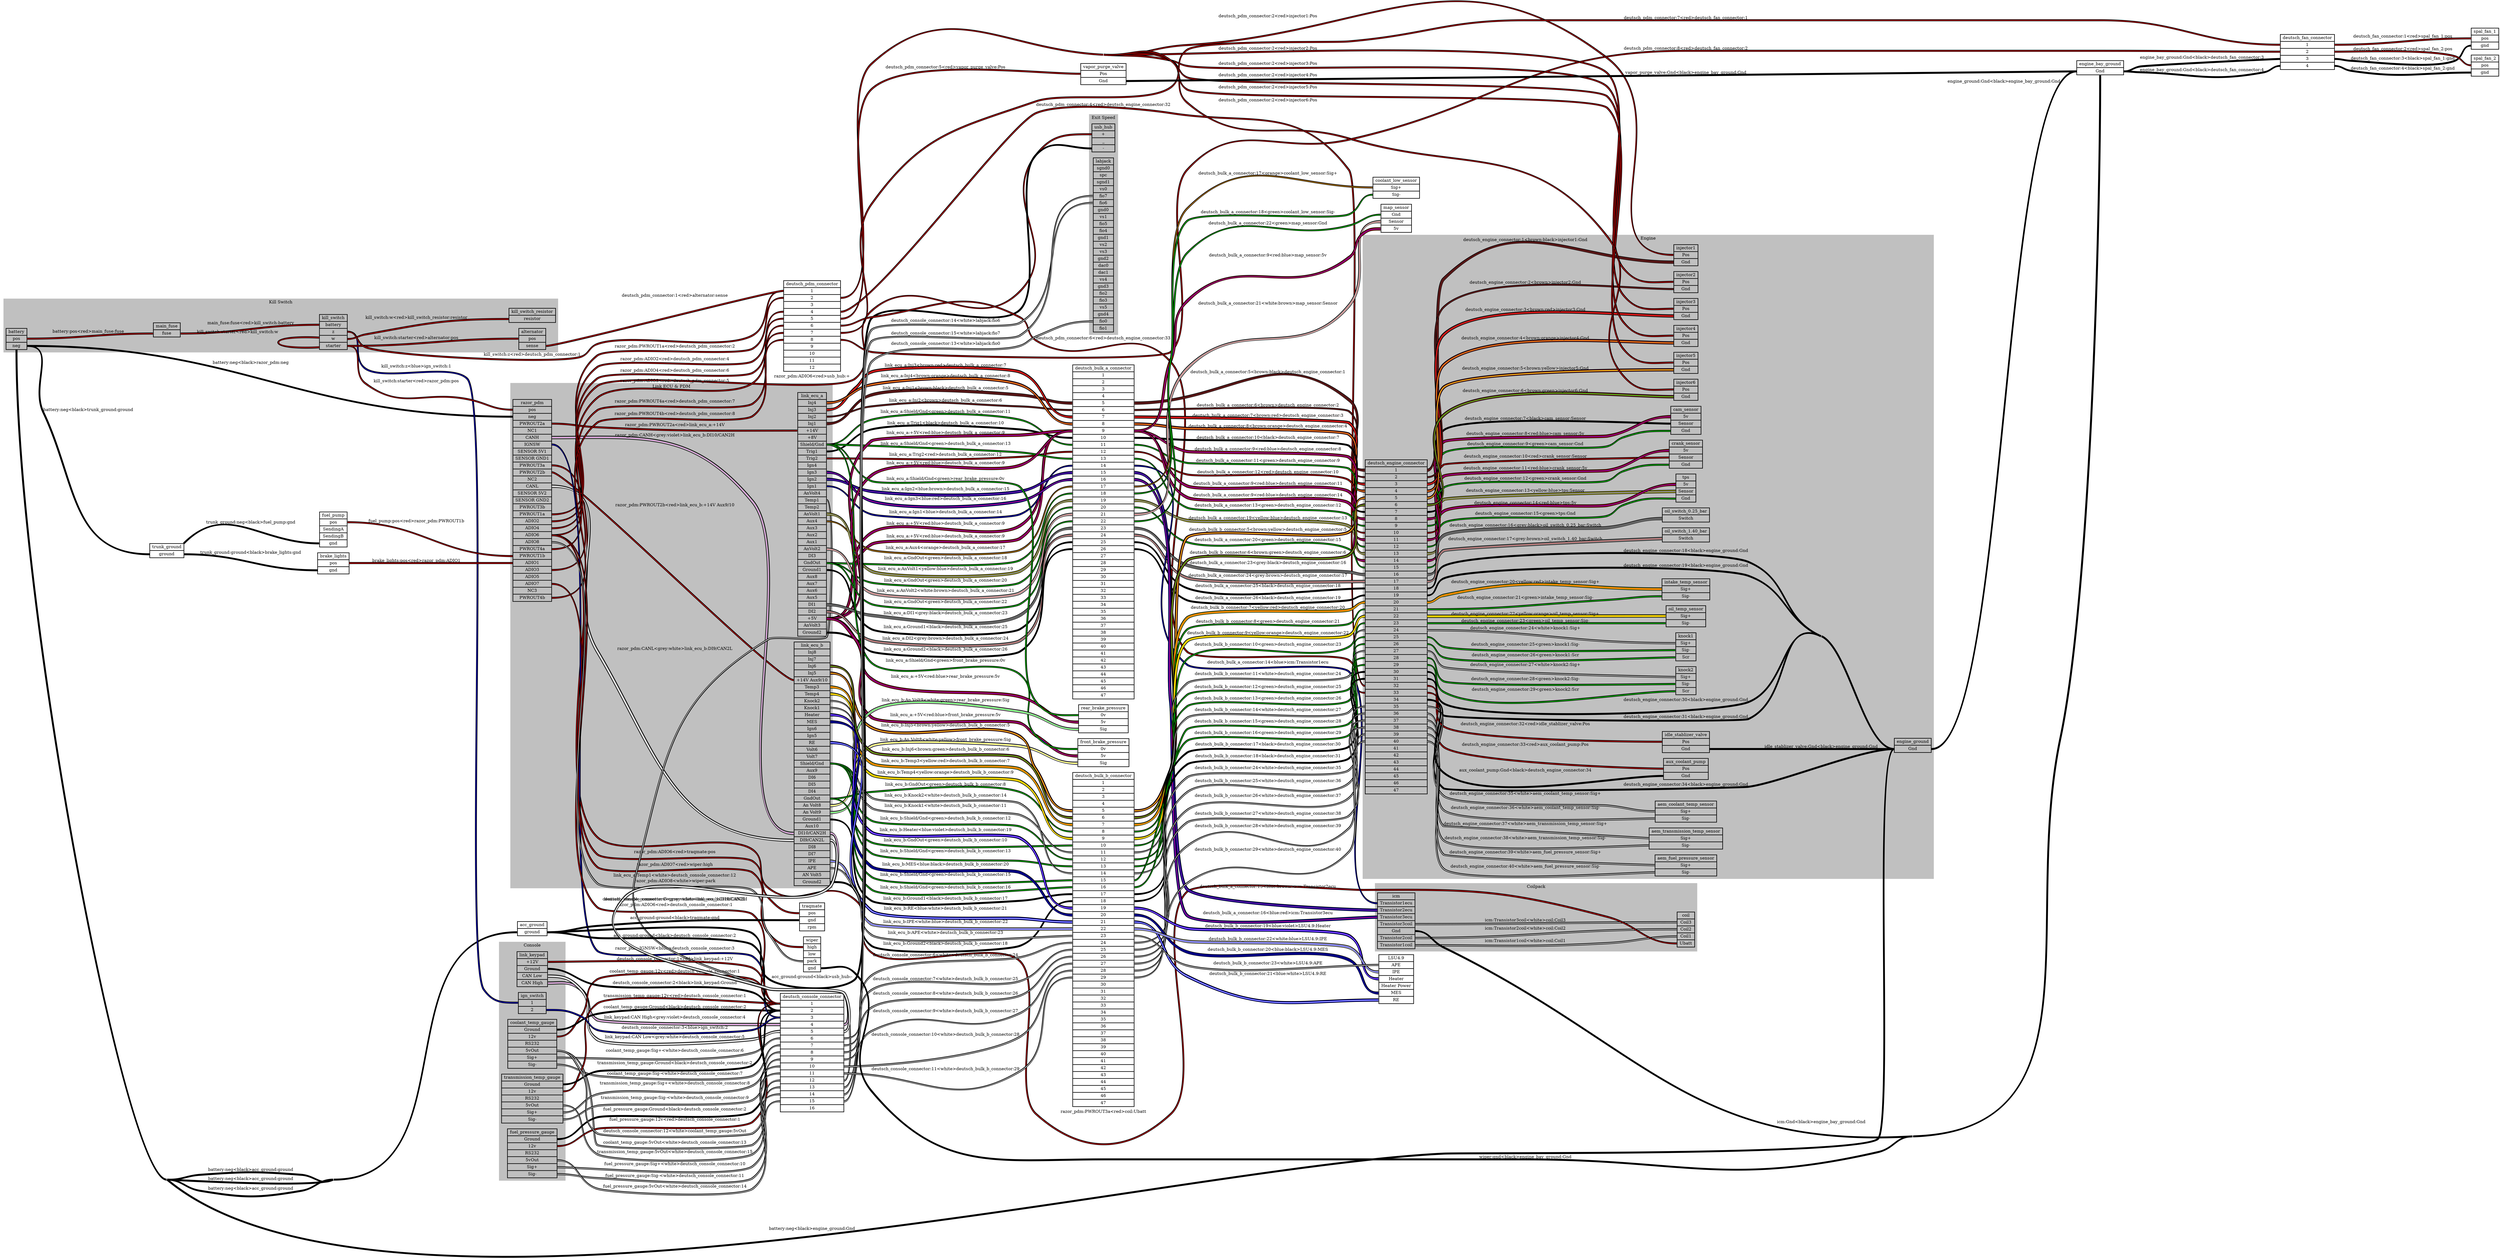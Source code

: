 graph "" {
	graph [bb="0,0,8256,4001",
		concentrate=true,
		rankdir=LR,
		ranksep=1.5
	];
	node [label="\N"];
	subgraph cluster_Console {
		graph [bb="1646,216.89,1865,999.89",
			color=grey,
			label=Console,
			lheight=0.21,
			lp="1755.5,988.39",
			lwidth=0.79,
			style=filled
		];
		ign_switch	[height=0.97222,
			label="ign_switch | <1> 1 | <2> 2 ",
			pos="1755.5,799.89",
			rects="1709.5,811.39,1801.5,834.39 1709.5,788.39,1801.5,811.39 1709.5,765.39,1801.5,788.39",
			shape=record,
			style=bold,
			width=1.2778];
		link_keypad	[height=1.6111,
			label="link_keypad | <+12V> +12V | <Ground> Ground | <CAN Low> CAN Low | <CAN High> CAN High ",
			pos="1755.5,910.89",
			rects="1705,945.39,1806,968.39 1705,922.39,1806,945.39 1705,899.39,1806,922.39 1705,876.39,1806,899.39 1705,853.39,1806,876.39",
			shape=record,
			style=bold,
			width=1.4028];
		coolant_temp_gauge	[height=2.25,
			label="coolant_temp_gauge | <Ground> Ground | <12v> 12v | <RS232> RS232 | <5vOut> 5vOut | <Sig+> Sig+ | <Sig-> Sig- ",
			pos="1755.5,665.89",
			rects="1674.5,723.39,1836.5,746.39 1674.5,700.39,1836.5,723.39 1674.5,677.39,1836.5,700.39 1674.5,654.39,1836.5,677.39 1674.5,631.39,1836.5,\
654.39 1674.5,608.39,1836.5,631.39 1674.5,585.39,1836.5,608.39",
			shape=record,
			style=bold,
			width=2.25];
		transmission_temp_gauge	[height=2.25,
			label="transmission_temp_gauge | <Ground> Ground | <12v> 12v | <RS232> RS232 | <5vOut> 5vOut | <Sig+> Sig+ | <Sig-> Sig- ",
			pos="1755.5,485.89",
			rects="1654,543.39,1857,566.39 1654,520.39,1857,543.39 1654,497.39,1857,520.39 1654,474.39,1857,497.39 1654,451.39,1857,474.39 1654,428.39,\
1857,451.39 1654,405.39,1857,428.39",
			shape=record,
			style=bold,
			width=2.8194];
		fuel_pressure_gauge	[height=2.25,
			label="fuel_pressure_gauge | <Ground> Ground | <12v> 12v | <RS232> RS232 | <5vOut> 5vOut | <Sig+> Sig+ | <Sig-> Sig- ",
			pos="1755.5,305.89",
			rects="1673.5,363.39,1837.5,386.39 1673.5,340.39,1837.5,363.39 1673.5,317.39,1837.5,340.39 1673.5,294.39,1837.5,317.39 1673.5,271.39,1837.5,\
294.39 1673.5,248.39,1837.5,271.39 1673.5,225.39,1837.5,248.39",
			shape=record,
			style=bold,
			width=2.2778];
	}
	subgraph cluster_Engine {
		graph [bb="4501,1180.9,6388,3287.9",
			color=grey,
			label=Engine,
			lheight=0.21,
			lp="5444.5,3276.4",
			lwidth=0.71,
			style=filled
		];
		deutsch_engine_connector	[height=15.347,
			label="deutsch_engine_connector | <1> 1 | <2> 2 | <3> 3 | <4> 4 | <5> 5 | <6> 6 | <7> 7 | <8> 8 | <9> 9 | <10> 10 | <11> 11 | <12> 12 | <\
13> 13 | <14> 14 | <15> 15 | <16> 16 | <17> 17 | <18> 18 | <19> 19 | <20> 20 | <21> 21 | <22> 22 | <23> 23 | <24> 24 | <25> 25 | <\
26> 26 | <27> 27 | <28> 28 | <29> 29 | <30> 30 | <31> 31 | <32> 32 | <33> 33 | <34> 34 | <35> 35 | <36> 36 | <37> 37 | <38> 38 | <\
39> 39 | <40> 40 | <41> 41 | <42> 42 | <43> 43 | <44> 44 | <45> 45 | <46> 46 | <47> 47 ",
			pos="4611.5,2004.9",
			rects="4509,2533.9,4714,2556.9 4509,2510.9,4714,2533.9 4509,2487.9,4714,2510.9 4509,2464.9,4714,2487.9 4509,2441.9,4714,2464.9 4509,2418.9,\
4714,2441.9 4509,2395.9,4714,2418.9 4509,2372.9,4714,2395.9 4509,2349.9,4714,2372.9 4509,2326.9,4714,2349.9 4509,2303.9,4714,2326.9 \
4509,2280.9,4714,2303.9 4509,2257.9,4714,2280.9 4509,2234.9,4714,2257.9 4509,2211.9,4714,2234.9 4509,2188.9,4714,2211.9 4509,2165.9,\
4714,2188.9 4509,2142.9,4714,2165.9 4509,2119.9,4714,2142.9 4509,2096.9,4714,2119.9 4509,2073.9,4714,2096.9 4509,2050.9,4714,2073.9 \
4509,2027.9,4714,2050.9 4509,2004.9,4714,2027.9 4509,1981.9,4714,2004.9 4509,1958.9,4714,1981.9 4509,1935.9,4714,1958.9 4509,1912.9,\
4714,1935.9 4509,1889.9,4714,1912.9 4509,1866.9,4714,1889.9 4509,1843.9,4714,1866.9 4509,1820.9,4714,1843.9 4509,1797.9,4714,1820.9 \
4509,1774.9,4714,1797.9 4509,1751.9,4714,1774.9 4509,1728.9,4714,1751.9 4509,1705.9,4714,1728.9 4509,1682.9,4714,1705.9 4509,1659.9,\
4714,1682.9 4509,1636.9,4714,1659.9 4509,1613.9,4714,1636.9 4509,1590.9,4714,1613.9 4509,1567.9,4714,1590.9 4509,1544.9,4714,1567.9 \
4509,1521.9,4714,1544.9 4509,1498.9,4714,1521.9 4509,1475.9,4714,1498.9 4509,1452.9,4714,1475.9",
			shape=record,
			style=bold,
			width=2.8472];
		engine_ground	[height=0.65278,
			label="engine_ground | <Gnd> Gnd ",
			pos="6319,1615.9",
			rects="6258,1615.9,6380,1638.9 6258,1592.9,6380,1615.9",
			shape=record,
			style=bold,
			width=1.6944];
		deutsch_engine_connector:34 -- engine_ground:Gnd	[color="black:black:black",
			label="deutsch_engine_connector:34<black>engine_ground:Gnd",
			labeltooltip="deutsch_engine_connector:34<black>engine_ground:Gnd",
			lp="5569,1487.4",
			penwidth=2.5,
			pos="4714,1762.9 4843.8,1762.9 4668.1,1558.8 4768,1475.9 4789.5,1458 5747.3,1476.3 5775,1479.9 5884.9,1494.3 6147.2,1603.9 6258,1603.9"];
		deutsch_engine_connector:18 -- engine_ground:Gnd	[color="black:black:black",
			label="deutsch_engine_connector:18<black>engine_ground:Gnd",
			labeltooltip="deutsch_engine_connector:18<black>engine_ground:Gnd",
			lp="5569,2253.4",
			penwidth=2.5,
			pos="4714,2131.9 4754,2131.9 4732.4,2185.6 4768,2203.9 4867.5,2255.1 5671.8,2261.1 5775,2217.9 5915.5,2159.1 5877.4,2038 6015.5,1973.9"];
		deutsch_engine_connector:19 -- engine_ground:Gnd	[color="black:black:black",
			label="deutsch_engine_connector:19<black>engine_ground:Gnd",
			labeltooltip="deutsch_engine_connector:19<black>engine_ground:Gnd",
			lp="5569,2205.4",
			penwidth=2.5,
			pos="4714,2108.9 4748.3,2108.9 4736.5,2150.4 4768,2163.9 4870.9,2207.9 5669.7,2209.7 5775,2171.9 5905.3,2125.1 5889.9,2032 6015.5,1973.9"];
		deutsch_engine_connector:30 -- engine_ground:Gnd	[color="black:black:black",
			label="deutsch_engine_connector:30<black>engine_ground:Gnd",
			labeltooltip="deutsch_engine_connector:30<black>engine_ground:Gnd",
			lp="5569,1766.4",
			penwidth=2.5,
			pos="4714,1854.9 4764.9,1854.9 4724.3,1780.1 4768,1753.9 4864,1696.4 5670.7,1718.4 5775,1758.9 5908.7,1810.8 5885.4,2034.1 6015.5,1973.9"];
		deutsch_engine_connector:31 -- engine_ground:Gnd	[color="black:black:black",
			label="deutsch_engine_connector:31<black>engine_ground:Gnd",
			labeltooltip="deutsch_engine_connector:31<black>engine_ground:Gnd",
			lp="5569,1709.4",
			penwidth=2.5,
			pos="6017.5,1973.9 6106.3,1932.5 6159.8,1604.5 6257.7,1603.9;4714,1831.9 4771.3,1831.9 4720.1,1746.3 4768,1714.9 4791.4,1699.6 5749.5,\
1690.4 5775,1701.9 5922.1,1768.2 5869.2,2042 6015.5,1973.9"];
		tps	[height=1.2917,
			label="tps | <5v> 5v | <Sensor> Sensor | <Gnd> Gnd ",
			pos="5569,2459.9",
			rects="5536,2482.9,5602,2505.9 5536,2459.9,5602,2482.9 5536,2436.9,5602,2459.9 5536,2413.9,5602,2436.9",
			shape=record,
			style=bold,
			width=0.91667];
		deutsch_engine_connector:15 -- tps:Gnd	[color="black:green:black",
			label="deutsch_engine_connector:15<green>tps:Gnd",
			labeltooltip="deutsch_engine_connector:15<green>tps:Gnd",
			lp="5038.5,2366.4",
			penwidth=2.5,
			pos="4714,2200.9 4778.2,2200.9 4715.6,2297.8 4768,2334.9 4817.1,2369.7 5253,2336.9 5309,2358.9 5338.3,2370.4 5334.1,2392.3 5363,2404.9 \
5433.6,2435.6 5458,2424.9 5535,2424.9"];
		deutsch_engine_connector:13 -- tps:Sensor	[color="black:yellow:blue:yellow:black",
			label="deutsch_engine_connector:13<yellow:blue>tps:Sensor",
			labeltooltip="deutsch_engine_connector:13<yellow:blue>tps:Sensor",
			lp="5038.5,2442.4",
			penwidth=2.5,
			pos="4714,2246.9 4791.2,2246.9 4706.5,2365.3 4768,2411.9 4792,2430.1 5279,2433.4 5309,2434.9 5409.5,2439.9 5434.4,2447.9 5535,2447.9"];
		deutsch_engine_connector:14 -- tps:"5v"	[color="black:red:blue:red:black",
			label="deutsch_engine_connector:14<red:blue>tps:5v",
			labeltooltip="deutsch_engine_connector:14<red:blue>tps:5v",
			lp="5038.5,2400.4",
			penwidth=2.5,
			pos="4714,2223.9 4784.9,2223.9 4710.8,2332.1 4768,2373.9 4816.6,2409.3 5249.9,2381.8 5309,2392.9 5413.6,2412.5 5428.6,2471.9 5535,2471.9"];
		cam_sensor	[height=1.2917,
			label="cam_sensor | <5v> 5v | <Sensor> Sensor | <Gnd> Gnd ",
			pos="5569,2681.9",
			rects="5519,2704.9,5619,2727.9 5519,2681.9,5619,2704.9 5519,2658.9,5619,2681.9 5519,2635.9,5619,2658.9",
			shape=record,
			style=bold,
			width=1.3889];
		deutsch_engine_connector:9 -- cam_sensor:Gnd	[color="black:green:black",
			label="deutsch_engine_connector:9<green>cam_sensor:Gnd",
			labeltooltip="deutsch_engine_connector:9<green>cam_sensor:Gnd",
			lp="5038.5,2594.4",
			penwidth=2.5,
			pos="4714,2338.9 4816.8,2338.9 4688.6,2498.5 4768,2563.9 4814.4,2602.1 5252.3,2566.8 5309,2586.9 5337.2,2596.9 5335.3,2615.7 5363,2626.9 \
5427.4,2652.8 5448.5,2646.9 5518,2646.9"];
		deutsch_engine_connector:7 -- cam_sensor:Sensor	[color="black:black:black",
			label="deutsch_engine_connector:7<black>cam_sensor:Sensor",
			labeltooltip="deutsch_engine_connector:7<black>cam_sensor:Sensor",
			lp="5038.5,2682.4",
			penwidth=2.5,
			pos="4714,2384.9 4829.8,2384.9 4679.5,2565.2 4768,2639.9 4831.7,2693.7 5434.6,2669.9 5518,2669.9"];
		deutsch_engine_connector:8 -- cam_sensor:"5v"	[color="black:red:blue:red:black",
			label="deutsch_engine_connector:8<red:blue>cam_sensor:5v",
			labeltooltip="deutsch_engine_connector:8<red:blue>cam_sensor:5v",
			lp="5038.5,2628.4",
			penwidth=2.5,
			pos="4714,2361.9 4823.3,2361.9 4683.8,2532.1 4768,2601.9 4791.2,2621.1 5279.4,2615.3 5309,2620.9 5405.7,2639 5419.6,2693.9 5518,2693.9"];
		crank_sensor	[height=1.2917,
			label="crank_sensor | <5v> 5v | <Sensor> Sensor | <Gnd> Gnd ",
			pos="5569,2570.9",
			rects="5514,2593.9,5624,2616.9 5514,2570.9,5624,2593.9 5514,2547.9,5624,2570.9 5514,2524.9,5624,2547.9",
			shape=record,
			style=bold,
			width=1.5278];
		deutsch_engine_connector:12 -- crank_sensor:Gnd	[color="black:green:black",
			label="deutsch_engine_connector:12<green>crank_sensor:Gnd",
			labeltooltip="deutsch_engine_connector:12<green>crank_sensor:Gnd",
			lp="5038.5,2480.4",
			penwidth=2.5,
			pos="4714,2269.9 4797.5,2269.9 4702.1,2398.6 4768,2449.9 4815.5,2486.8 5252.6,2451.8 5309,2472.9 5337.7,2483.6 5334.8,2503.9 5363,2515.9 \
5424.9,2542.2 5445.7,2535.9 5513,2535.9"];
		deutsch_engine_connector:10 -- crank_sensor:Sensor	[color="black:red:black",
			label="deutsch_engine_connector:10<red>crank_sensor:Sensor",
			labeltooltip="deutsch_engine_connector:10<red>crank_sensor:Sensor",
			lp="5038.5,2556.4",
			penwidth=2.5,
			pos="4714,2315.9 4810.4,2315.9 4693.1,2465.2 4768,2525.9 4791.4,2544.8 5278.9,2547.5 5309,2548.9 5399.7,2553 5422.2,2558.9 5513,2558.9"];
		deutsch_engine_connector:11 -- crank_sensor:"5v"	[color="black:red:blue:red:black",
			label="deutsch_engine_connector:11<red:blue>crank_sensor:5v",
			labeltooltip="deutsch_engine_connector:11<red:blue>crank_sensor:5v",
			lp="5038.5,2514.4",
			penwidth=2.5,
			pos="4714,2292.9 4803.9,2292.9 4697.4,2432.2 4768,2487.9 4791.6,2506.5 5279.5,2501 5309,2506.9 5403.9,2525.7 5416.2,2582.9 5513,2582.9"];
		knock1	[height=1.2917,
			label="knock1 | <Sig+> Sig+ | <Sig-> Sig- | <Scr> Scr ",
			pos="5569,1939.9",
			rects="5535.5,1962.9,5602.5,1985.9 5535.5,1939.9,5602.5,1962.9 5535.5,1916.9,5602.5,1939.9 5535.5,1893.9,5602.5,1916.9",
			shape=record,
			style=bold,
			width=0.93056];
		deutsch_engine_connector:26 -- knock1:Scr	[color="black:green:black",
			label="deutsch_engine_connector:26<green>knock1:Scr",
			labeltooltip="deutsch_engine_connector:26<green>knock1:Scr",
			lp="5038.5,1911.4",
			penwidth=2.5,
			pos="4714,1946.9 4744.7,1946.9 4739,1914 4768,1903.9 4881.5,1864.2 5188.8,1903.6 5309,1903.9 5409,1904.1 5434,1904.9 5534,1904.9"];
		deutsch_engine_connector:24 -- knock1:"Sig+"	[color="black:white:black",
			label="deutsch_engine_connector:24<white>knock1:Sig+",
			labeltooltip="deutsch_engine_connector:24<white>knock1:Sig+",
			lp="5038.5,1999.4",
			penwidth=2.5,
			pos="4714,1992.9 5078.9,1992.9 5169.1,1951.9 5534,1951.9"];
		deutsch_engine_connector:25 -- knock1:"Sig-"	[color="black:green:black",
			label="deutsch_engine_connector:25<green>knock1:Sig-",
			labeltooltip="deutsch_engine_connector:25<green>knock1:Sig-",
			lp="5038.5,1946.4",
			penwidth=2.5,
			pos="4714,1969.9 4741.7,1969.9 4741.3,1946.2 4768,1938.9 4850.1,1916.4 5448.9,1927.9 5534,1927.9"];
		knock2	[height=1.2917,
			label="knock2 | <Sig+> Sig+ | <Sig-> Sig- | <Scr> Scr ",
			pos="5569,1828.9",
			rects="5535.5,1851.9,5602.5,1874.9 5535.5,1828.9,5602.5,1851.9 5535.5,1805.9,5602.5,1828.9 5535.5,1782.9,5602.5,1805.9",
			shape=record,
			style=bold,
			width=0.93056];
		deutsch_engine_connector:29 -- knock2:Scr	[color="black:green:black",
			label="deutsch_engine_connector:29<green>knock2:Scr",
			labeltooltip="deutsch_engine_connector:29<green>knock2:Scr",
			lp="5038.5,1797.4",
			penwidth=2.5,
			pos="4714,1877.9 4759.9,1877.9 4728,1812.3 4768,1789.9 4916.5,1706.8 5363.8,1793.9 5534,1793.9"];
		deutsch_engine_connector:27 -- knock2:"Sig+"	[color="black:white:black",
			label="deutsch_engine_connector:27<white>knock2:Sig+",
			labeltooltip="deutsch_engine_connector:27<white>knock2:Sig+",
			lp="5038.5,1874.4",
			penwidth=2.5,
			pos="4714,1923.9 4748.9,1923.9 4736.2,1881.2 4768,1866.9 4806.8,1849.4 5491.4,1840.9 5534,1840.9"];
		deutsch_engine_connector:28 -- knock2:"Sig-"	[color="black:green:black",
			label="deutsch_engine_connector:28<green>knock2:Sig-",
			labeltooltip="deutsch_engine_connector:28<green>knock2:Sig-",
			lp="5038.5,1832.4",
			penwidth=2.5,
			pos="4714,1900.9 4755.4,1900.9 4731.3,1844.1 4768,1824.9 4843.4,1785.5 5448.9,1816.9 5534,1816.9"];
		intake_temp_sensor	[height=0.97222,
			label="intake_temp_sensor | <Sig+> Sig+ | <Sig-> Sig- ",
			pos="5569,2127.9",
			rects="5490,2139.4,5648,2162.4 5490,2116.4,5648,2139.4 5490,2093.4,5648,2116.4",
			shape=record,
			style=bold,
			width=2.1944];
		deutsch_engine_connector:21 -- intake_temp_sensor:"Sig-"	[color="black:green:black",
			label="deutsch_engine_connector:21<green>intake_temp_sensor:Sig-",
			labeltooltip="deutsch_engine_connector:21<green>intake_temp_sensor:Sig-",
			lp="5038.5,2101.4",
			penwidth=2.5,
			pos="4714,2062.9 4978.8,2062.9 5044.6,2078.9 5309,2093.9 5389,2098.4 5408.9,2104.9 5489,2104.9"];
		deutsch_engine_connector:20 -- intake_temp_sensor:"Sig+"	[color="black:yellow:red:yellow:black",
			label="deutsch_engine_connector:20<yellow:red>intake_temp_sensor:Sig+",
			labeltooltip="deutsch_engine_connector:20<yellow:red>intake_temp_sensor:Sig+",
			lp="5038.5,2152.4",
			penwidth=2.5,
			pos="4714,2085.9 4740.1,2085.9 4742.5,2103.3 4768,2108.9 5081.2,2177.1 5168.4,2127.9 5489,2127.9"];
		oil_temp_sensor	[height=0.97222,
			label="oil_temp_sensor | <Sig+> Sig+ | <Sig-> Sig- ",
			pos="5569,2039.9",
			rects="5503.5,2051.4,5634.5,2074.4 5503.5,2028.4,5634.5,2051.4 5503.5,2005.4,5634.5,2028.4",
			shape=record,
			style=bold,
			width=1.8194];
		deutsch_engine_connector:23 -- oil_temp_sensor:"Sig-"	[color="black:green:black",
			label="deutsch_engine_connector:23<green>oil_temp_sensor:Sig-",
			labeltooltip="deutsch_engine_connector:23<green>oil_temp_sensor:Sig-",
			lp="5038.5,2024.4",
			penwidth=2.5,
			pos="4714,2016.9 5064.2,2016.9 5151.8,2016.9 5502,2016.9"];
		deutsch_engine_connector:22 -- oil_temp_sensor:"Sig+"	[color="black:yellow:orange:yellow:black",
			label="deutsch_engine_connector:22<yellow:orange>oil_temp_sensor:Sig+",
			labeltooltip="deutsch_engine_connector:22<yellow:orange>oil_temp_sensor:Sig+",
			lp="5038.5,2047.4",
			penwidth=2.5,
			pos="4714,2039.9 5064.2,2039.9 5151.8,2039.9 5502,2039.9"];
		"oil_switch_0.25_bar"	[height=0.65278,
			label="oil_switch_0.25_bar | <Switch> Switch ",
			pos="5569,2371.9",
			rects="5491,2371.9,5647,2394.9 5491,2348.9,5647,2371.9",
			shape=record,
			style=bold,
			width=2.1667];
		deutsch_engine_connector:16 -- "oil_switch_0.25_bar":Switch	[color="black:grey:black:grey:black",
			label="deutsch_engine_connector:16<grey:black>oil_switch_0.25_bar:Switch",
			labeltooltip="deutsch_engine_connector:16<grey:black>oil_switch_0.25_bar:Switch",
			lp="5038.5,2327.4",
			penwidth=2.5,
			pos="4714,2177.9 4771.3,2177.9 4720.5,2262.9 4768,2294.9 4817.9,2328.5 5250,2307.9 5309,2319.9 5334.1,2325 5338.2,2333.4 5363,2339.9 \
5418.3,2354.3 5432.9,2359.9 5490,2359.9"];
		"oil_switch_1.40_bar"	[height=0.65278,
			label="oil_switch_1.40_bar | <Switch> Switch ",
			pos="5569,2306.9",
			rects="5491,2306.9,5647,2329.9 5491,2283.9,5647,2306.9",
			shape=record,
			style=bold,
			width=2.1667];
		deutsch_engine_connector:17 -- "oil_switch_1.40_bar":Switch	[color="black:grey:brown:grey:black",
			label="deutsch_engine_connector:17<grey:brown>oil_switch_1.40_bar:Switch",
			labeltooltip="deutsch_engine_connector:17<grey:brown>oil_switch_1.40_bar:Switch",
			lp="5038.5,2287.4",
			penwidth=2.5,
			pos="4714,2154.9 4763.7,2154.9 4725.8,2226.5 4768,2252.9 4819,2284.8 5248.9,2275.9 5309,2279.9 5389.5,2285.2 5409.3,2294.9 5490,2294.9"];
		idle_stablizer_valve	[height=0.97222,
			label="idle_stablizer_valve | <Pos> Pos | <Gnd> Gnd ",
			pos="5569,1626.9",
			rects="5491,1638.4,5647,1661.4 5491,1615.4,5647,1638.4 5491,1592.4,5647,1615.4",
			shape=record,
			style=bold,
			width=2.1667];
		deutsch_engine_connector:32 -- idle_stablizer_valve:Pos	[color="black:red:black",
			label="deutsch_engine_connector:32<red>idle_stablizer_valve:Pos",
			labeltooltip="deutsch_engine_connector:32<red>idle_stablizer_valve:Pos",
			lp="5038.5,1685.4",
			penwidth=2.5,
			pos="4714,1808.9 4777,1808.9 4716.9,1714.7 4768,1677.9 4898.4,1583.8 5329.2,1626.9 5490,1626.9"];
		aux_coolant_pump	[height=0.97222,
			label="aux_coolant_pump | <Pos> Pos | <Gnd> Gnd ",
			pos="5569,1538.9",
			rects="5495,1550.4,5643,1573.4 5495,1527.4,5643,1550.4 5495,1504.4,5643,1527.4",
			shape=record,
			style=bold,
			width=2.0556];
		deutsch_engine_connector:33 -- aux_coolant_pump:Pos	[color="black:red:black",
			label="deutsch_engine_connector:33<red>aux_coolant_pump:Pos",
			labeltooltip="deutsch_engine_connector:33<red>aux_coolant_pump:Pos",
			lp="5038.5,1605.4",
			penwidth=2.5,
			pos="4714,1785.9 4800.9,1785.9 4700.7,1653 4768,1597.9 4799.3,1572.3 5453.5,1538.9 5494,1538.9"];
		aem_coolant_temp_sensor	[height=0.97222,
			label="aem_coolant_temp_sensor | <Sig+> Sig+ | <Sig-> Sig- ",
			pos="5569,1399.9",
			rects="5467.5,1411.4,5670.5,1434.4 5467.5,1388.4,5670.5,1411.4 5467.5,1365.4,5670.5,1388.4",
			shape=record,
			style=bold,
			width=2.8194];
		deutsch_engine_connector:36 -- aem_coolant_temp_sensor:"Sig-"	[color="black:white:black",
			label="deutsch_engine_connector:36<white>aem_coolant_temp_sensor:Sig-",
			labeltooltip="deutsch_engine_connector:36<white>aem_coolant_temp_sensor:Sig-",
			lp="5038.5,1403.4",
			penwidth=2.5,
			pos="4714,1716.9 4786.3,1716.9 4713.4,1443.4 4768,1395.9 4826.5,1345 5388.4,1376.9 5466,1376.9"];
		deutsch_engine_connector:35 -- aem_coolant_temp_sensor:"Sig+"	[color="black:white:black",
			label="deutsch_engine_connector:35<white>aem_coolant_temp_sensor:Sig+",
			labeltooltip="deutsch_engine_connector:35<white>aem_coolant_temp_sensor:Sig+",
			lp="5038.5,1458.4",
			penwidth=2.5,
			pos="4714,1739.9 4844.7,1739.9 4670.6,1538 4768,1450.9 4769.8,1449.3 5463.6,1399.9 5466,1399.9"];
		aem_transmission_temp_sensor	[height=0.97222,
			label="aem_transmission_temp_sensor | <Sig+> Sig+ | <Sig-> Sig- ",
			pos="5569,1311.9",
			rects="5447.5,1323.4,5690.5,1346.4 5447.5,1300.4,5690.5,1323.4 5447.5,1277.4,5690.5,1300.4",
			shape=record,
			style=bold,
			width=3.375];
		deutsch_engine_connector:38 -- aem_transmission_temp_sensor:"Sig-"	[color="black:white:black",
			label="deutsch_engine_connector:38<white>aem_transmission_temp_sensor:Sig-",
			labeltooltip="deutsch_engine_connector:38<white>aem_transmission_temp_sensor:Sig-",
			lp="5038.5,1312.4",
			penwidth=2.5,
			pos="4714,1670.9 4796.2,1670.9 4706.4,1359.3 4768,1304.9 4824.5,1255 5370.6,1288.9 5446,1288.9"];
		deutsch_engine_connector:37 -- aem_transmission_temp_sensor:"Sig+"	[color="black:white:black",
			label="deutsch_engine_connector:37<white>aem_transmission_temp_sensor:Sig+",
			labeltooltip="deutsch_engine_connector:37<white>aem_transmission_temp_sensor:Sig+",
			lp="5038.5,1355.4",
			penwidth=2.5,
			pos="4714,1693.9 4791.8,1693.9 4710.2,1400 4768,1347.9 4790.3,1327.7 5278.9,1321.5 5309,1319.9 5369.9,1316.5 5385,1311.9 5446,1311.9"];
		aem_fuel_pressure_sensor	[height=0.97222,
			label="aem_fuel_pressure_sensor | <Sig+> Sig+ | <Sig-> Sig- ",
			pos="5569,1223.9",
			rects="5467,1235.4,5671,1258.4 5467,1212.4,5671,1235.4 5467,1189.4,5671,1212.4",
			shape=record,
			style=bold,
			width=2.8333];
		deutsch_engine_connector:40 -- aem_fuel_pressure_sensor:"Sig-"	[color="black:white:black",
			label="deutsch_engine_connector:40<white>aem_fuel_pressure_sensor:Sig-",
			labeltooltip="deutsch_engine_connector:40<white>aem_fuel_pressure_sensor:Sig-",
			lp="5038.5,1223.4",
			penwidth=2.5,
			pos="4714,1624.9 4805.7,1624.9 4699.7,1277.1 4768,1215.9 4825.8,1164.1 5388.4,1200.9 5466,1200.9"];
		deutsch_engine_connector:39 -- aem_fuel_pressure_sensor:"Sig+"	[color="black:white:black",
			label="deutsch_engine_connector:39<white>aem_fuel_pressure_sensor:Sig+",
			labeltooltip="deutsch_engine_connector:39<white>aem_fuel_pressure_sensor:Sig+",
			lp="5038.5,1265.4",
			penwidth=2.5,
			pos="4714,1647.9 4801.5,1647.9 4703.4,1316.9 4768,1257.9 4769.8,1256.3 5463.6,1223.9 5466,1223.9"];
		injector1	[height=0.97222,
			label="injector1 | <Pos> Pos | <Gnd> Gnd ",
			pos="5569,3221.9",
			rects="5529,3233.4,5609,3256.4 5529,3210.4,5609,3233.4 5529,3187.4,5609,3210.4",
			shape=record,
			style=bold,
			width=1.1111];
		deutsch_engine_connector:1 -- injector1:Gnd	[color="black:brown:black:brown:black",
			label="deutsch_engine_connector:1<brown:black>injector1:Gnd",
			labeltooltip="deutsch_engine_connector:1<brown:black>injector1:Gnd",
			lp="5038.5,3261.4",
			penwidth=2.5,
			pos="4714,2522.9 4847.9,2522.9 4673.8,3027.8 4768,3122.9 5006.8,3364.1 5188.5,3198.9 5528,3198.9"];
		injector2	[height=0.97222,
			label="injector2 | <Pos> Pos | <Gnd> Gnd ",
			pos="5569,3133.9",
			rects="5529,3145.4,5609,3168.4 5529,3122.4,5609,3145.4 5529,3099.4,5609,3122.4",
			shape=record,
			style=bold,
			width=1.1111];
		deutsch_engine_connector:2 -- injector2:Gnd	[color="black:brown:black",
			label="deutsch_engine_connector:2<brown>injector2:Gnd",
			labeltooltip="deutsch_engine_connector:2<brown>injector2:Gnd",
			lp="5038.5,3111.4",
			penwidth=2.5,
			pos="4714,2499.9 4833.5,2499.9 4683.5,2950.4 4768,3034.9 4828,3094.9 5443.1,3110.9 5528,3110.9"];
		injector3	[height=0.97222,
			label="injector3 | <Pos> Pos | <Gnd> Gnd ",
			pos="5569,3045.9",
			rects="5529,3057.4,5609,3080.4 5529,3034.4,5609,3057.4 5529,3011.4,5609,3034.4",
			shape=record,
			style=bold,
			width=1.1111];
		deutsch_engine_connector:3 -- injector3:Gnd	[color="black:brown:red:brown:black",
			label="deutsch_engine_connector:3<brown:red>injector3:Gnd",
			labeltooltip="deutsch_engine_connector:3<brown:red>injector3:Gnd",
			lp="5038.5,3023.4",
			penwidth=2.5,
			pos="4714,2476.9 4819.4,2476.9 4692.9,2874 4768,2947.9 4828.5,3007.4 5443.1,3022.9 5528,3022.9"];
		injector4	[height=0.97222,
			label="injector4 | <Pos> Pos | <Gnd> Gnd ",
			pos="5569,2957.9",
			rects="5529,2969.4,5609,2992.4 5529,2946.4,5609,2969.4 5529,2923.4,5609,2946.4",
			shape=record,
			style=bold,
			width=1.1111];
		deutsch_engine_connector:4 -- injector4:Gnd	[color="black:brown:orange:brown:black",
			label="deutsch_engine_connector:4<brown:orange>injector4:Gnd",
			labeltooltip="deutsch_engine_connector:4<brown:orange>injector4:Gnd",
			lp="5038.5,2936.4",
			penwidth=2.5,
			pos="4714,2453.9 4805.7,2453.9 4702,2799.3 4768,2862.9 4829.1,2921.8 5443.2,2934.9 5528,2934.9"];
		injector5	[height=0.97222,
			label="injector5 | <Pos> Pos | <Gnd> Gnd ",
			pos="5569,2869.9",
			rects="5529,2881.4,5609,2904.4 5529,2858.4,5609,2881.4 5529,2835.4,5609,2858.4",
			shape=record,
			style=bold,
			width=1.1111];
		deutsch_engine_connector:5 -- injector5:Gnd	[color="black:brown:yellow:brown:black",
			label="deutsch_engine_connector:5<brown:yellow>injector5:Gnd",
			labeltooltip="deutsch_engine_connector:5<brown:yellow>injector5:Gnd",
			lp="5038.5,2851.4",
			penwidth=2.5,
			pos="4714,2430.9 4794.2,2430.9 4709.2,2733.3 4768,2787.9 4830,2845.6 5443.3,2846.9 5528,2846.9"];
		injector6	[height=0.97222,
			label="injector6 | <Pos> Pos | <Gnd> Gnd ",
			pos="5569,2781.9",
			rects="5529,2793.4,5609,2816.4 5529,2770.4,5609,2793.4 5529,2747.4,5609,2770.4",
			shape=record,
			style=bold,
			width=1.1111];
		deutsch_engine_connector:6 -- injector6:Gnd	[color="black:brown:green:brown:black",
			label="deutsch_engine_connector:6<brown:green>injector6:Gnd",
			labeltooltip="deutsch_engine_connector:6<brown:green>injector6:Gnd",
			lp="5038.5,2776.4",
			penwidth=2.5,
			pos="4714,2407.9 4843.4,2407.9 4672,2607.2 4768,2693.9 4893.8,2807.5 5358.5,2758.9 5528,2758.9"];
		idle_stablizer_valve:Gnd -- engine_ground:Gnd	[color="black:black:black",
			label="idle_stablizer_valve:Gnd<black>engine_ground:Gnd",
			labeltooltip="idle_stablizer_valve:Gnd<black>engine_ground:Gnd",
			lp="6016.5,1611.4",
			penwidth=2.5,
			pos="5648,1603.9 5919.1,1603.9 5986.9,1603.9 6258,1603.9"];
		aux_coolant_pump:Gnd -- deutsch_engine_connector:34	[color="black:black:black",
			label="aux_coolant_pump:Gnd<black>deutsch_engine_connector:34",
			labeltooltip="aux_coolant_pump:Gnd<black>deutsch_engine_connector:34",
			lp="5038.5,1535.4",
			penwidth=2.5,
			pos="5494,1515.9 5332.6,1515.9 4893.4,1426.3 4768,1527.9 4684.7,1595.3 4821.2,1762.9 4714,1762.9"];
	}
	subgraph cluster_Coilpack {
		graph [bb="4541.5,942.89,5606,1165.9",
			color=grey,
			label=Coilpack,
			lheight=0.21,
			lp="5073.8,1154.4",
			lwidth=0.85,
			style=filled
		];
		icm	[height=2.5694,
			label="icm | <Transistor1ecu> Transistor1ecu | <Transistor2ecu> Transistor2ecu | <Transistor3ecu> Transistor3ecu | <Transistor3coil> Transistor3coil | <\
Gnd> Gnd | <Transistor2coil> Transistor2coil | <Transistor1coil> Transistor1coil ",
			pos="4611.5,1042.9",
			rects="4549.5,1111.9,4673.5,1134.9 4549.5,1088.9,4673.5,1111.9 4549.5,1065.9,4673.5,1088.9 4549.5,1042.9,4673.5,1065.9 4549.5,1019.9,4673.5,\
1042.9 4549.5,996.89,4673.5,1019.9 4549.5,973.89,4673.5,996.89 4549.5,950.89,4673.5,973.89",
			shape=record,
			style=bold,
			width=1.7222];
		coil	[height=1.6111,
			label="coil | <Coil3> Coil3 | <Coil2> Coil2 | <Coil1> Coil1 | <Ubatt> Ubatt ",
			pos="5569,1014.9",
			rects="5540,1049.4,5598,1072.4 5540,1026.4,5598,1049.4 5540,1003.4,5598,1026.4 5540,980.39,5598,1003.4 5540,957.39,5598,980.39",
			shape=record,
			style=bold,
			width=0.80556];
		icm:Transistor3coil -- coil:Coil3	[color="black:white:black",
			label="icm:Transistor3coil<white>coil:Coil3",
			labeltooltip="icm:Transistor3coil<white>coil:Coil3",
			lp="5038.5,1043.4",
			penwidth=2.5,
			pos="4674.5,1030.9 5058.7,1030.9 5154.8,1037.9 5539,1037.9"];
		icm:Transistor1coil -- coil:Coil1	[color="black:white:black",
			label="icm:Transistor1coil<white>coil:Coil1",
			labeltooltip="icm:Transistor1coil<white>coil:Coil1",
			lp="5038.5,977.39",
			penwidth=2.5,
			pos="4674.5,961.89 4956.5,961.89 5027.4,954.67 5309,969.89 5411.5,975.43 5436.3,991.89 5539,991.89"];
		icm:Transistor2coil -- coil:Coil2	[color="black:white:black",
			label="icm:Transistor2coil<white>coil:Coil2",
			labeltooltip="icm:Transistor2coil<white>coil:Coil2",
			lp="5038.5,1017.4",
			penwidth=2.5,
			pos="4674.5,984.89 5059,984.89 5154.5,1014.9 5539,1014.9"];
	}
	subgraph "cluster_Exit Speed" {
		graph [bb="3596.5,2898.9,3691.5,3624.9",
			color=grey,
			label="Exit Speed",
			lheight=0.21,
			lp="3644,3613.4",
			lwidth=1.10,
			style=filled
		];
		labjack	[height=8,
			label="labjack | <sgnd0> sgnd0 | < spc>  spc | < sgnd1>  sgnd1 | < vs0>  vs0 | <fio7> fio7 | < fio6>  fio6 | < gnd0>  gnd0 | < vs1>  vs1 | <\
fio5> fio5 | < fio4>  fio4 | < gnd1>  gnd1 | < vs2>  vs2 | <vs3> vs3 | < gnd2>  gnd2 | < dac0>  dac0 | < dac1>  dac1 | <vs4> vs4 | < \
gnd3>  gnd3 | < fio2>  fio2 | < fio3>  fio3 | <vs5> vs5 | < gnd4>  gnd4 | < fio0>  fio0 | < fio1>  fio1 ",
			pos="3643.5,3305.9",
			rects="3610,3570.4,3677,3593.4 3610,3547.4,3677,3570.4 3610,3524.4,3677,3547.4 3610,3501.4,3677,3524.4 3610,3478.4,3677,3501.4 3610,3455.4,\
3677,3478.4 3610,3432.4,3677,3455.4 3610,3409.4,3677,3432.4 3610,3386.4,3677,3409.4 3610,3363.4,3677,3386.4 3610,3340.4,3677,3363.4 \
3610,3317.4,3677,3340.4 3610,3294.4,3677,3317.4 3610,3271.4,3677,3294.4 3610,3248.4,3677,3271.4 3610,3225.4,3677,3248.4 3610,3202.4,\
3677,3225.4 3610,3179.4,3677,3202.4 3610,3156.4,3677,3179.4 3610,3133.4,3677,3156.4 3610,3110.4,3677,3133.4 3610,3087.4,3677,3110.4 \
3610,3064.4,3677,3087.4 3610,3041.4,3677,3064.4 3610,3018.4,3677,3041.4",
			shape=record,
			style=bold,
			width=0.93056];
		usb_hub	[height=1.2917,
			label="usb_hub | <+> + | <_> _ | <-> - ",
			pos="3643.5,2952.9",
			rects="3605.5,2975.9,3681.5,2998.9 3605.5,2952.9,3681.5,2975.9 3605.5,2929.9,3681.5,2952.9 3605.5,2906.9,3681.5,2929.9",
			shape=record,
			style=bold,
			width=1.0556];
	}
	subgraph "cluster_Link ECU & PDM" {
		graph [bb="1683.5,1078.9,2748,2747.9",
			color=grey,
			label="Link ECU & PDM",
			lheight=0.21,
			lp="2215.8,2736.4",
			lwidth=1.75,
			style=filled
		];
		razor_pdm	[height=9.2778,
			label="razor_pdm | <pos> pos | <neg> neg | <PWROUT2a> PWROUT2a | <NC1> NC1 | <CANH> CANH | <IGNSW> IGNSW | <SENSOR 5V1> SENSOR 5V1 | <SENSOR \
GND1> SENSOR GND1 | <PWROUT3a> PWROUT3a | <PWROUT2b> PWROUT2b | <NC2> NC2 | <CANL> CANL | <SENSOR 5V2> SENSOR 5V2 | <SENSOR GND2> \
SENSOR GND2 | <PWROUT3b> PWROUT3b | <PWROUT1a> PWROUT1a | <ADIO2> ADIO2 | <ADIO4> ADIO4 | <ADIO6> ADIO6 | <ADIO8> ADIO8 | <PWROUT4a> \
PWROUT4a | <PWROUT1b> PWROUT1b | <ADIO1> ADIO1 | <ADIO3> ADIO3 | <ADIO5> ADIO5 | <ADIO7> ADIO7 | <NC3> NC3 | <PWROUT4b> PWROUT4b ",
			pos="1755.5,2354.9",
			rects="1691.5,2665.4,1819.5,2688.4 1691.5,2642.4,1819.5,2665.4 1691.5,2619.4,1819.5,2642.4 1691.5,2596.4,1819.5,2619.4 1691.5,2573.4,1819.5,\
2596.4 1691.5,2550.4,1819.5,2573.4 1691.5,2527.4,1819.5,2550.4 1691.5,2504.4,1819.5,2527.4 1691.5,2481.4,1819.5,2504.4 1691.5,2458.4,\
1819.5,2481.4 1691.5,2435.4,1819.5,2458.4 1691.5,2412.4,1819.5,2435.4 1691.5,2389.4,1819.5,2412.4 1691.5,2366.4,1819.5,2389.4 1691.5,\
2343.4,1819.5,2366.4 1691.5,2320.4,1819.5,2343.4 1691.5,2297.4,1819.5,2320.4 1691.5,2274.4,1819.5,2297.4 1691.5,2251.4,1819.5,2274.4 \
1691.5,2228.4,1819.5,2251.4 1691.5,2205.4,1819.5,2228.4 1691.5,2182.4,1819.5,2205.4 1691.5,2159.4,1819.5,2182.4 1691.5,2136.4,1819.5,\
2159.4 1691.5,2113.4,1819.5,2136.4 1691.5,2090.4,1819.5,2113.4 1691.5,2067.4,1819.5,2090.4 1691.5,2044.4,1819.5,2067.4 1691.5,2021.4,\
1819.5,2044.4",
			shape=record,
			style=bold,
			width=1.7778];
		link_ecu_a	[height=11.194,
			label="link_ecu_a | <Inj4> Inj4 | <Inj3> Inj3 | <Inj2> Inj2 | <Inj1> Inj1 | <+14V> +14V | <+8V> +8V | <Shield/Gnd> Shield/Gnd | <Trig1> \
Trig1 | <Trig2> Trig2 | <Ign4> Ign4 | <Ign3> Ign3 | <Ign2> Ign2 | <Ign1> Ign1 | <AnVolt4> AnVolt4 | <Temp1> Temp1 | <Temp2> Temp2 | <\
AnVolt1> AnVolt1 | <Aux4> Aux4 | <Aux3> Aux3 | <Aux2> Aux2 | <Aux1> Aux1 | <AnVolt2> AnVolt2 | <DI3> DI3 | <GndOut> GndOut | <Ground1> \
Ground1 | <Aux8> Aux8 | <Aux7> Aux7 | <Aux6> Aux6 | <Aux5> Aux5 | <DI1> DI1 | <DI2> DI2 | <+5V> +5V | <AnVolt3> AnVolt3 | <Ground2> \
Ground2 ",
			pos="2680.5,2313.9",
			rects="2633,2693.4,2728,2716.4 2633,2670.4,2728,2693.4 2633,2647.4,2728,2670.4 2633,2624.4,2728,2647.4 2633,2601.4,2728,2624.4 2633,2578.4,\
2728,2601.4 2633,2555.4,2728,2578.4 2633,2532.4,2728,2555.4 2633,2509.4,2728,2532.4 2633,2486.4,2728,2509.4 2633,2463.4,2728,2486.4 \
2633,2440.4,2728,2463.4 2633,2417.4,2728,2440.4 2633,2394.4,2728,2417.4 2633,2371.4,2728,2394.4 2633,2348.4,2728,2371.4 2633,2325.4,\
2728,2348.4 2633,2302.4,2728,2325.4 2633,2279.4,2728,2302.4 2633,2256.4,2728,2279.4 2633,2233.4,2728,2256.4 2633,2210.4,2728,2233.4 \
2633,2187.4,2728,2210.4 2633,2164.4,2728,2187.4 2633,2141.4,2728,2164.4 2633,2118.4,2728,2141.4 2633,2095.4,2728,2118.4 2633,2072.4,\
2728,2095.4 2633,2049.4,2728,2072.4 2633,2026.4,2728,2049.4 2633,2003.4,2728,2026.4 2633,1980.4,2728,2003.4 2633,1957.4,2728,1980.4 \
2633,1934.4,2728,1957.4 2633,1911.4,2728,1934.4",
			shape=record,
			style=bold,
			width=1.3194];
		razor_pdm:PWROUT2a -- link_ecu_a:"+14V"	[color="black:red:black",
			label="razor_pdm:PWROUT2a<red>link_ecu_a:+14V",
			labeltooltip="razor_pdm:PWROUT2a<red>link_ecu_a:+14V",
			lp="2227,2613.4",
			penwidth=2.5,
			pos="1820.5,2607.9 2181,2607.9 2271,2589.9 2631.5,2589.9"];
		link_ecu_b	[height=11.194,
			label="link_ecu_b | <Inj8> Inj8 | <Inj7> Inj7 | <Inj6> Inj6 | <Inj5> Inj5 | <+14V Aux9/10> +14V Aux9/10 | <Temp3> Temp3 | <Temp4> Temp4 | <\
Knock2> Knock2 | <Knock1> Knock1 | <Heater> Heater | <MES> MES | <Ign6> Ign6 | <Ign5> Ign5 | <RE> RE | <Volt6> Volt6 | <Volt7> Volt7 | <\
Shield/Gnd> Shield/Gnd | <Aux9> Aux9 | <DI6> DI6 | <DI5> DI5 | <DI4> DI4 | <GndOut> GndOut | <An Volt8> An Volt8 | <An Volt9> An \
Volt9 | <Ground1> Ground1 | <Aux10> Aux10 | <DI10/CAN2H> DI10/CAN2H | <DI9/CAN2L> DI9/CAN2L | <DI8> DI8 | <DI7> DI7 | <IPE> IPE | <\
APE> APE | <AN Volt5> AN Volt5 | <Ground2> Ground2 ",
			pos="2680.5,1489.9",
			rects="2621,1869.4,2740,1892.4 2621,1846.4,2740,1869.4 2621,1823.4,2740,1846.4 2621,1800.4,2740,1823.4 2621,1777.4,2740,1800.4 2621,1754.4,\
2740,1777.4 2621,1731.4,2740,1754.4 2621,1708.4,2740,1731.4 2621,1685.4,2740,1708.4 2621,1662.4,2740,1685.4 2621,1639.4,2740,1662.4 \
2621,1616.4,2740,1639.4 2621,1593.4,2740,1616.4 2621,1570.4,2740,1593.4 2621,1547.4,2740,1570.4 2621,1524.4,2740,1547.4 2621,1501.4,\
2740,1524.4 2621,1478.4,2740,1501.4 2621,1455.4,2740,1478.4 2621,1432.4,2740,1455.4 2621,1409.4,2740,1432.4 2621,1386.4,2740,1409.4 \
2621,1363.4,2740,1386.4 2621,1340.4,2740,1363.4 2621,1317.4,2740,1340.4 2621,1294.4,2740,1317.4 2621,1271.4,2740,1294.4 2621,1248.4,\
2740,1271.4 2621,1225.4,2740,1248.4 2621,1202.4,2740,1225.4 2621,1179.4,2740,1202.4 2621,1156.4,2740,1179.4 2621,1133.4,2740,1156.4 \
2621,1110.4,2740,1133.4 2621,1087.4,2740,1110.4",
			shape=record,
			style=bold,
			width=1.6528];
		razor_pdm:PWROUT2b -- link_ecu_b:"+14V Aux9/10"	[color="black:red:black",
			label="razor_pdm:PWROUT2b<red>link_ecu_b:+14V Aux9/10",
			labeltooltip="razor_pdm:PWROUT2b<red>link_ecu_b:+14V Aux9/10",
			lp="2227,2438.4",
			penwidth=2.5,
			pos="1820.5,2446.9 2182.1,2446.9 2234,2237.2 2484,1975.9 2560.8,1895.6 2508.4,1765.9 2619.5,1765.9"];
		razor_pdm:CANH -- link_ecu_b:"DI10/CAN2H"	[color="black:grey:violet:grey:black",
			label="razor_pdm:CANH<grey:violet>link_ecu_b:DI10/CAN2H",
			labeltooltip="razor_pdm:CANH<grey:violet>link_ecu_b:DI10/CAN2H",
			lp="2227,2566.4",
			penwidth=2.5,
			pos="1820.5,2561.9 1970,2561.9 2382,2559.2 2484,2449.9 2574.8,2352.6 2486.4,1259.9 2619.5,1259.9"];
		razor_pdm:CANL -- link_ecu_b:"DI9/CAN2L"	[color="black:grey:white:grey:black",
			label="razor_pdm:CANL<grey:white>link_ecu_b:DI9/CAN2L",
			labeltooltip="razor_pdm:CANL<grey:white>link_ecu_b:DI9/CAN2L",
			lp="2227,1964.4",
			penwidth=2.5,
			pos="1820.5,2400.9 2028.7,2400.9 1830.9,2111.8 1970,1956.9 2138.1,1769.7 2320.8,1911.3 2484,1719.9 2628.7,1550.3 2396.5,1236.9 2619.5,\
1236.9"];
	}
	subgraph "cluster_Kill Switch" {
		graph [bb="8,2866.9,1840.5,3040.9",
			color=grey,
			label="Kill Switch",
			lheight=0.21,
			lp="924.25,3029.4",
			lwidth=1.08,
			style=filled
		];
		battery	[height=0.97222,
			label="battery | <pos> pos | <neg> neg ",
			pos="50.5,2909.9",
			rects="16,2921.4,85,2944.4 16,2898.4,85,2921.4 16,2875.4,85,2898.4",
			shape=record,
			style=bold,
			width=0.95833];
		main_fuse	[height=0.65278,
			label="main_fuse | <fuse> fuse ",
			pos="547.5,2938.9",
			rects="503,2938.9,592,2961.9 503,2915.9,592,2938.9",
			shape=record,
			style=bold,
			width=1.2361];
		battery:pos -- main_fuse:fuse	[color="black:red:black",
			label="battery:pos<red>main_fuse:fuse",
			labeltooltip="battery:pos<red>main_fuse:fuse",
			lp="288,2933.4",
			penwidth=2.5,
			pos="85,2909.9 270.27,2909.9 316.23,2926.9 501.5,2926.9"];
		kill_switch	[height=1.6111,
			label="kill_switch | <battery> battery | <z> z | <w> w | <starter> starter ",
			pos="1098,2932.9",
			rects="1052,2967.4,1144,2990.4 1052,2944.4,1144,2967.4 1052,2921.4,1144,2944.4 1052,2898.4,1144,2921.4 1052,2875.4,1144,2898.4",
			shape=record,
			style=bold,
			width=1.2778];
		main_fuse:fuse -- kill_switch:battery	[color="black:red:black",
			label="main_fuse:fuse<red>kill_switch:battery",
			labeltooltip="main_fuse:fuse<red>kill_switch:battery",
			lp="825,2961.4",
			penwidth=2.5,
			pos="593.5,2926.9 797.24,2926.9 847.26,2955.9 1051,2955.9"];
		kill_switch:starter -- kill_switch:w	[color="black:red:black",
			label="kill_switch:starter<red>kill_switch:w",
			labeltooltip="kill_switch:starter<red>kill_switch:w",
			lp="781.5,2932.9",
			penwidth=2.5,
			pos="1051.8,2882.4 990.43,2878.9 916,2882.3 916,2898.4 916,2914.4 990.43,2917.9 1051.8,2914.4"];
		alternator	[height=0.97222,
			label="alternator | <pos> pos | <sense> sense ",
			pos="1755.5,2909.9",
			rects="1711,2921.4,1800,2944.4 1711,2898.4,1800,2921.4 1711,2875.4,1800,2898.4",
			shape=record,
			style=bold,
			width=1.2361];
		kill_switch:starter -- alternator:pos	[color="black:red:black",
			label="kill_switch:starter<red>alternator:pos",
			labeltooltip="kill_switch:starter<red>alternator:pos",
			lp="1372.5,2912.4",
			penwidth=2.5,
			pos="1145,2886.9 1396.1,2886.9 1458.4,2909.9 1709.5,2909.9"];
		kill_switch_resistor	[height=0.65278,
			label="kill_switch_resistor | <resistor> resistor ",
			pos="1755.5,2985.9",
			rects="1678.5,2985.9,1832.5,3008.9 1678.5,2962.9,1832.5,2985.9",
			shape=record,
			style=bold,
			width=2.1389];
		kill_switch:w -- kill_switch_resistor:resistor	[color="black:red:black",
			label="kill_switch:w<red>kill_switch_resistor:resistor",
			labeltooltip="kill_switch:w<red>kill_switch_resistor:resistor",
			lp="1372.5,2977.4",
			penwidth=2.5,
			pos="1145,2909.9 1172,2909.9 1177.4,2919.4 1204,2923.9 1412.6,2959.5 1465.9,2973.9 1677.5,2973.9"];
	}
	battery:neg -- razor_pdm:neg	[color="black:black:black",
		label="battery:neg<black>razor_pdm:neg",
		labeltooltip="battery:neg<black>razor_pdm:neg",
		lp="825,2828.4",
		penwidth=2.5,
		pos="85,2886.9 807.57,2886.9 967.93,2630.9 1690.5,2630.9"];
	battery:neg -- engine_ground:Gnd	[color="black:black:black",
		label="battery:neg<black>engine_ground:Gnd",
		labeltooltip="battery:neg<black>engine_ground:Gnd",
		lp="2680.5,51.392",
		penwidth=2.5,
		pos="50.5,2873.9 50.5,2057.5 463.53,156.58 546.5,153.89;548.5,153.89 996.24,-220.92 4624.4,207.71 4768,213.89 4847.8,217.32 6147.4,207.6 \
6204,263.89 6256.8,316.43 6183.5,1603.9 6258,1603.9"];
	acc_ground	[height=0.65278,
		label="acc_ground | <ground> ground ",
		pos="1755.5,158.89",
		rects="1706.5,158.89,1804.5,181.89 1706.5,135.89,1804.5,158.89",
		shape=record,
		style=bold,
		width=1.3611];
	battery:neg -- acc_ground:ground	[color="black:black:black",
		label="battery:neg<black>acc_ground:ground",
		labeltooltip="battery:neg<black>acc_ground:ground",
		lp="825,186.39",
		penwidth=2.5,
		pos="548.5,153.89 597.66,152.32 608.95,166.33 658,169.89 806.05,180.65 843.98,181.1 992,169.89 1039.1,166.33 1049.8,153.89 1097,153.89"];
	battery:neg -- acc_ground:ground	[color="black:black:black",
		label="battery:neg<black>acc_ground:ground",
		labeltooltip="battery:neg<black>acc_ground:ground",
		lp="825,158.39",
		penwidth=2.5,
		pos="548.5,153.89 597.15,152.05 609.32,151.56 658,150.89 806.43,148.86 843.57,148.77 992,150.89 1038.7,151.56 1050.3,153.52 1097,153.89"];
	battery:neg -- acc_ground:ground	[color="black:black:black",
		label="battery:neg<black>acc_ground:ground",
		labeltooltip="battery:neg<black>acc_ground:ground",
		lp="825,138.39",
		penwidth=2.5,
		pos="548.5,153.89 598.19,151.95 608.54,136.03 658,130.89 805.65,115.55 844.42,114.92 992,130.89 1039.5,136.03 1049.2,153.42 1097,153.89;\
1099,153.89 1368.4,154.06 1435.9,146.9 1705.1,146.89"];
	trunk_ground	[height=0.65278,
		label="trunk_ground | <ground> ground ",
		pos="547.5,2189.9",
		rects="491,2189.9,604,2212.9 491,2166.9,604,2189.9",
		shape=record,
		style=bold,
		width=1.5694];
	battery:neg -- trunk_ground:ground	[color="black:black:black",
		label="battery:neg<black>trunk_ground:ground",
		labeltooltip="battery:neg<black>trunk_ground:ground",
		lp="288,2666.4",
		penwidth=2.5,
		pos="85,2886.9 189.14,2886.9 95.384,2753.5 139,2658.9 249.95,2418.3 226.09,2177.9 491,2177.9"];
	kill_switch:starter -- razor_pdm:pos	[color="black:red:black",
		label="kill_switch:starter<red>razor_pdm:pos",
		labeltooltip="kill_switch:starter<red>razor_pdm:pos",
		lp="1372.5,2768.4",
		penwidth=2.5,
		pos="1145,2886.9 1206.8,2886.9 1154.9,2798.5 1204,2760.9 1324.8,2668.5 1393.4,2738.3 1541,2701.9 1608.8,2685.2 1620.7,2653.9 1690.5,2653.9"];
	kill_switch:z -- ign_switch:1	[color="black:blue:black",
		label="kill_switch:z<blue>ign_switch:1",
		labeltooltip="kill_switch:z<blue>ign_switch:1",
		lp="1372.5,2820.4",
		penwidth=2.5,
		pos="1145,2932.9 1204.4,2932.9 1155.3,2847 1204,2812.9 1265.7,2769.6 1489.9,2831.3 1541,2775.9 1686.5,2618 1471.2,1019.4 1595,843.89 \
1626.2,799.69 1654.4,799.89 1708.5,799.89"];
	deutsch_pdm_connector	[height=4.1667,
		label="deutsch_pdm_connector | <1> 1 | <2> 2 | <3> 3 | <4> 4 | <5> 5 | <6> 6 | <7> 7 | <8> 8 | <9> 9 | <10> 10 | <11> 11 | <12> 12 ",
		pos="2680.5,2935.9",
		rects="2586.5,3062.4,2774.5,3085.4 2586.5,3039.4,2774.5,3062.4 2586.5,3016.4,2774.5,3039.4 2586.5,2993.4,2774.5,3016.4 2586.5,2970.4,2774.5,\
2993.4 2586.5,2947.4,2774.5,2970.4 2586.5,2924.4,2774.5,2947.4 2586.5,2901.4,2774.5,2924.4 2586.5,2878.4,2774.5,2901.4 2586.5,2855.4,\
2774.5,2878.4 2586.5,2832.4,2774.5,2855.4 2586.5,2809.4,2774.5,2832.4 2586.5,2786.4,2774.5,2809.4",
		shape=record,
		style=bold,
		width=2.6111];
	kill_switch:z -- deutsch_pdm_connector:1	[color="black:red:black",
		label="kill_switch:z<red>deutsch_pdm_connector:1",
		labeltooltip="kill_switch:z<red>deutsch_pdm_connector:1",
		lp="1755.5,2858.4",
		penwidth=2.5,
		pos="1145,2932.9 1179.4,2932.9 1172.2,2896 1204,2882.9 1277.2,2852.6 1843.8,2818.4 1916,2850.9 1949,2865.8 1937.4,2896.1 1970,2911.9 \
2073,2961.7 2380.6,2890.9 2484,2939.9 2544.4,2968.5 2518.7,3050.9 2585.5,3050.9"];
	razor_pdm:PWROUT3a -- coil:Ubatt	[color="black:red:black",
		label="razor_pdm:PWROUT3a<red>coil:Ubatt",
		labeltooltip="razor_pdm:PWROUT3a<red>coil:Ubatt",
		lp="3643.5,332.39",
		penwidth=2.5,
		pos="1820.5,2469.9 2096.9,2469.9 1768.2,1423.8 1970,1234.9 2011.8,1195.8 2437.3,1239.9 2484,1206.9 2534.8,1171.1 2488.7,1115.7 2538,1077.9 \
2639.5,1000.2 2722.6,1118.9 2823,1039.9 2875.1,998.92 2823.6,940.19 2877,900.89 2964.9,836.17 3288.7,942.91 3367,866.89 3453.9,782.6 \
3331.3,406.13 3421,324.89 3567.6,192.15 3721.6,189.75 3866,324.89 3998.4,448.77 3788.3,1014.3 3920,1138.9 3966.9,1183.2 4436.4,1144.6 \
4501,1144.9 4595.7,1145.4 4619.6,1152 4714,1144.9 4980.7,1124.8 5050.1,1122.1 5309,1054.9 5414.6,1027.5 5429.9,968.89 5539,968.89"];
	razor_pdm:ADIO6 -- usb_hub:"+"	[color="black:red:black",
		label="razor_pdm:ADIO6<red>usb_hub:+",
		labeltooltip="razor_pdm:ADIO6<red>usb_hub:+",
		lp="2680.5,2769.4",
		penwidth=2.5,
		pos="1820.5,2239.9 2050.3,2239.9 1787.7,2595 1970,2734.9 2045.2,2792.6 2746.4,2706 2823,2761.9 2880.9,2804.2 2819.6,2870.9 2877,2913.9 \
2920.6,2946.6 3312.6,2937.7 3367,2941.9 3472.7,2950 3498.5,2964.9 3604.5,2964.9"];
	razor_pdm:PWROUT1a -- deutsch_pdm_connector:2	[color="black:red:black",
		label="razor_pdm:PWROUT1a<red>deutsch_pdm_connector:2",
		labeltooltip="razor_pdm:PWROUT1a<red>deutsch_pdm_connector:2",
		lp="2227,2904.4",
		penwidth=2.5,
		pos="1820.5,2308.9 2080.3,2308.9 1767.8,2710.9 1970,2873.9 2014.5,2909.8 2433.2,2870.6 2484,2896.9 2549.4,2930.8 2511.8,3027.9 2585.5,\
3027.9"];
	razor_pdm:ADIO2 -- deutsch_pdm_connector:4	[color="black:red:black",
		label="razor_pdm:ADIO2<red>deutsch_pdm_connector:4",
		labeltooltip="razor_pdm:ADIO2<red>deutsch_pdm_connector:4",
		lp="2227,2862.4",
		penwidth=2.5,
		pos="1820.5,2285.9 2073.8,2285.9 1771.6,2678.4 1970,2835.9 2014.8,2871.4 2433,2829.2 2484,2854.9 2548.5,2887.4 2513.2,2981.9 2585.5,2981.9"];
	razor_pdm:ADIO3 -- deutsch_pdm_connector:5	[color="black:red:black",
		label="razor_pdm:ADIO3<red>deutsch_pdm_connector:5",
		labeltooltip="razor_pdm:ADIO3<red>deutsch_pdm_connector:5",
		lp="2227,2790.4",
		penwidth=2.5,
		pos="1820.5,2124.9 2110.4,2124.9 1746.8,2574.9 1970,2759.9 2014,2796.4 2435.1,2753.2 2484,2782.9 2561.2,2829.8 2495.2,2958.9 2585.5,2958.9"];
	razor_pdm:ADIO4 -- deutsch_pdm_connector:6	[color="black:red:black",
		label="razor_pdm:ADIO4<red>deutsch_pdm_connector:6",
		labeltooltip="razor_pdm:ADIO4<red>deutsch_pdm_connector:6",
		lp="2227,2824.4",
		penwidth=2.5,
		pos="1820.5,2262.9 2067.4,2262.9 1776.1,2645 1970,2797.9 2014.9,2833.3 2432.6,2792 2484,2816.9 2546.6,2847.2 2516,2935.9 2585.5,2935.9"];
	razor_pdm:PWROUT4a -- deutsch_pdm_connector:7	[color="black:red:black",
		label="razor_pdm:PWROUT4a<red>deutsch_pdm_connector:7",
		labeltooltip="razor_pdm:PWROUT4a<red>deutsch_pdm_connector:7",
		lp="2227,2748.4",
		penwidth=2.5,
		pos="1820.5,2193.9 2046.1,2193.9 1796.9,2534.3 1970,2678.9 2146.6,2826.4 2291.4,2615 2484,2740.9 2558.3,2789.5 2496.7,2912.9 2585.5,2912.9"];
	razor_pdm:PWROUT4b -- deutsch_pdm_connector:8	[color="black:red:black",
		label="razor_pdm:PWROUT4b<red>deutsch_pdm_connector:8",
		labeltooltip="razor_pdm:PWROUT4b<red>deutsch_pdm_connector:8",
		lp="2227,2667.4",
		penwidth=2.5,
		pos="1820.5,2032.9 2091.9,2032.9 1761.7,2451 1970,2624.9 2057.9,2698.3 2390.3,2594.2 2484,2659.9 2575.5,2724 2473.8,2889.9 2585.5,2889.9"];
	deutsch_console_connector	[height=5.4444,
		label="deutsch_console_connector | <1> 1 | <2> 2 | <3> 3 | <4> 4 | <5> 5 | <6> 6 | <7> 7 | <8> 8 | <9> 9 | <10> 10 | <11> 11 | <12> 12 | <\
13> 13 | <14> 14 | <15> 15 | <16> 16 ",
		pos="2680.5,669.89",
		rects="2575.5,842.39,2785.5,865.39 2575.5,819.39,2785.5,842.39 2575.5,796.39,2785.5,819.39 2575.5,773.39,2785.5,796.39 2575.5,750.39,2785.5,\
773.39 2575.5,727.39,2785.5,750.39 2575.5,704.39,2785.5,727.39 2575.5,681.39,2785.5,704.39 2575.5,658.39,2785.5,681.39 2575.5,635.39,\
2785.5,658.39 2575.5,612.39,2785.5,635.39 2575.5,589.39,2785.5,612.39 2575.5,566.39,2785.5,589.39 2575.5,543.39,2785.5,566.39 2575.5,\
520.39,2785.5,543.39 2575.5,497.39,2785.5,520.39 2575.5,474.39,2785.5,497.39",
		shape=record,
		style=bold,
		width=2.9167];
	razor_pdm:IGNSW -- deutsch_console_connector:3	[color="black:blue:black",
		label="razor_pdm:IGNSW<blue>deutsch_console_connector:3",
		labeltooltip="razor_pdm:IGNSW<blue>deutsch_console_connector:3",
		lp="2227,1708.4",
		penwidth=2.5,
		pos="1820.5,2538.9 2009.7,2538.9 1880.5,1867.5 1970,1700.9 2119.4,1422.8 2334.8,1489 2484,1210.9 2575.5,1040.3 2380.9,784.89 2574.5,784.89"];
	razor_pdm:ADIO6 -- deutsch_console_connector:1	[color="black:red:black",
		label="razor_pdm:ADIO6<red>deutsch_console_connector:1",
		labeltooltip="razor_pdm:ADIO6<red>deutsch_console_connector:1",
		lp="2227,1098.4",
		penwidth=2.5,
		pos="1820.5,2239.9 2078,2239.9 1779.9,1264.5 1970,1090.9 2012.2,1052.3 2438.4,1105.3 2484,1070.9 2575,1002.2 2460.5,830.89 2574.5,830.89"];
	traqmate	[height=1.2917,
		label="traqmate | <pos> pos | <gnd> gnd | <rpm> rpm ",
		pos="2680.5,362.89",
		rects="2639,385.89,2722,408.89 2639,362.89,2722,385.89 2639,339.89,2722,362.89 2639,316.89,2722,339.89",
		shape=record,
		style=bold,
		width=1.1528];
	razor_pdm:ADIO6 -- traqmate:pos	[color="black:red:black",
		label="razor_pdm:ADIO6<red>traqmate:pos",
		labeltooltip="razor_pdm:ADIO6<red>traqmate:pos",
		lp="2227,872.39",
		penwidth=2.5,
		pos="1820.5,2239.9 1974.2,2239.9 1858,970.16 1970,864.89 2011.7,825.73 2441.7,879.33 2484,840.89 2609,727.38 2458.7,613.93 2538,464.89 \
2566,412.25 2577.9,374.89 2637.5,374.89"];
	wiper	[height=1.6111,
		label="wiper | <high> high | <low> low | <park> park | <gnd> gnd ",
		pos="2680.5,972.89",
		rects="2652,1007.4,2709,1030.4 2652,984.39,2709,1007.4 2652,961.39,2709,984.39 2652,938.39,2709,961.39 2652,915.39,2709,938.39",
		shape=record,
		style=bold,
		width=0.79167];
	razor_pdm:ADIO7 -- wiper:high	[color="black:red:black",
		label="razor_pdm:ADIO7<red>wiper:high",
		labeltooltip="razor_pdm:ADIO7<red>wiper:high",
		lp="2227,1199.4",
		penwidth=2.5,
		pos="1820.5,2078.9 2020.4,2078.9 1820.3,1324.3 1970,1191.9 2012.8,1154 2436.9,1201.3 2484,1168.9 2533.5,1134.8 2495.5,1087.4 2538,1044.9 \
2576.6,1006.3 2596,995.89 2650.5,995.89"];
	razor_pdm:ADIO8 -- wiper:park	[color="black:white:black",
		label="razor_pdm:ADIO8<white>wiper:park",
		labeltooltip="razor_pdm:ADIO8<white>wiper:park",
		lp="2227,1141.4",
		penwidth=2.5,
		pos="1820.5,2216.9 2063.4,2216.9 1790.6,1297.7 1970,1133.9 2012.2,1095.3 2432.8,1135.4 2484,1109.9 2517.6,1093.1 2511.5,1071.6 2538,1044.9 \
2584.1,998.43 2585.1,949.89 2650.5,949.89"];
	link_ecu_a:Temp1 -- deutsch_console_connector:12	[color="black:white:black",
		label="link_ecu_a:Temp1<white>deutsch_console_connector:12",
		labeltooltip="link_ecu_a:Temp1<white>deutsch_console_connector:12",
		lp="2227,1159.9",
		penwidth=2.5,
		pos="2729.5,2359.9 2754.6,2359.9 2745.4,1926.9 2728,1908.9 2713.3,1893.7 2556.2,1912.7 2538,1901.9 2210.7,1708.2 2200.2,1534 2099,1167.4 \
2038.6,948.48 2323.6,980.76 2538,905.89 2643.2,869.16 2713.1,950.61 2785.5,865.89 2806.3,841.56 2818.5,577.89 2786.5,577.89"];
	deutsch_bulk_a_connector	[height=15.347,
		label="deutsch_bulk_a_connector | <1> 1 | <2> 2 | <3> 3 | <4> 4 | <5> 5 | <6> 6 | <7> 7 | <8> 8 | <9> 9 | <10> 10 | <11> 11 | <12> 12 | <\
13> 13 | <14> 14 | <15> 15 | <16> 16 | <17> 17 | <18> 18 | <19> 19 | <20> 20 | <21> 21 | <22> 22 | <23> 23 | <24> 24 | <25> 25 | <\
26> 26 | <27> 27 | <28> 28 | <29> 29 | <30> 30 | <31> 31 | <32> 32 | <33> 33 | <34> 34 | <35> 35 | <36> 36 | <37> 37 | <38> 38 | <\
39> 39 | <40> 40 | <41> 41 | <42> 42 | <43> 43 | <44> 44 | <45> 45 | <46> 46 | <47> 47 ",
		pos="3643.5,2245.9",
		rects="3542,2774.9,3745,2797.9 3542,2751.9,3745,2774.9 3542,2728.9,3745,2751.9 3542,2705.9,3745,2728.9 3542,2682.9,3745,2705.9 3542,2659.9,\
3745,2682.9 3542,2636.9,3745,2659.9 3542,2613.9,3745,2636.9 3542,2590.9,3745,2613.9 3542,2567.9,3745,2590.9 3542,2544.9,3745,2567.9 \
3542,2521.9,3745,2544.9 3542,2498.9,3745,2521.9 3542,2475.9,3745,2498.9 3542,2452.9,3745,2475.9 3542,2429.9,3745,2452.9 3542,2406.9,\
3745,2429.9 3542,2383.9,3745,2406.9 3542,2360.9,3745,2383.9 3542,2337.9,3745,2360.9 3542,2314.9,3745,2337.9 3542,2291.9,3745,2314.9 \
3542,2268.9,3745,2291.9 3542,2245.9,3745,2268.9 3542,2222.9,3745,2245.9 3542,2199.9,3745,2222.9 3542,2176.9,3745,2199.9 3542,2153.9,\
3745,2176.9 3542,2130.9,3745,2153.9 3542,2107.9,3745,2130.9 3542,2084.9,3745,2107.9 3542,2061.9,3745,2084.9 3542,2038.9,3745,2061.9 \
3542,2015.9,3745,2038.9 3542,1992.9,3745,2015.9 3542,1969.9,3745,1992.9 3542,1946.9,3745,1969.9 3542,1923.9,3745,1946.9 3542,1900.9,\
3745,1923.9 3542,1877.9,3745,1900.9 3542,1854.9,3745,1877.9 3542,1831.9,3745,1854.9 3542,1808.9,3745,1831.9 3542,1785.9,3745,1808.9 \
3542,1762.9,3745,1785.9 3542,1739.9,3745,1762.9 3542,1716.9,3745,1739.9 3542,1693.9,3745,1716.9",
		shape=record,
		style=bold,
		width=2.8194];
	link_ecu_a:Inj1 -- deutsch_bulk_a_connector:5	[color="black:brown:black:brown:black",
		label="link_ecu_a:Inj1<brown:black>deutsch_bulk_a_connector:5",
		labeltooltip="link_ecu_a:Inj1<brown:black>deutsch_bulk_a_connector:5",
		lp="3122,2736.4",
		penwidth=2.5,
		pos="2729.5,2612.9 2808.5,2612.9 2801.5,2688.9 2877,2711.9 2981.2,2743.6 3258.8,2724.2 3367,2711.9 3445.6,2702.9 3461.4,2671.9 3540.5,\
2671.9"];
	link_ecu_a:Inj2 -- deutsch_bulk_a_connector:6	[color="black:brown:black",
		label="link_ecu_a:Inj2<brown>deutsch_bulk_a_connector:6",
		labeltooltip="link_ecu_a:Inj2<brown>deutsch_bulk_a_connector:6",
		lp="3122,2851.4",
		penwidth=2.5,
		pos="2729.5,2635.9 2788.7,2635.9 2787.3,2683.6 2823,2730.9 2852.3,2769.6 2835,2801.5 2877,2825.9 2924.1,2853.3 3316.8,2847 3367,2825.9 \
3468.6,2783.2 3430.3,2648.9 3540.5,2648.9"];
	link_ecu_a:Inj3 -- deutsch_bulk_a_connector:7	[color="black:brown:red:brown:black",
		label="link_ecu_a:Inj3<brown:red>deutsch_bulk_a_connector:7",
		labeltooltip="link_ecu_a:Inj3<brown:red>deutsch_bulk_a_connector:7",
		lp="3122,2810.4",
		penwidth=2.5,
		pos="2729.5,2658.9 2781.9,2658.9 2784.1,2695.7 2823,2730.9 2848.9,2754.3 2844.9,2774.1 2877,2787.9 2927,2809.4 3316.4,2807.9 3367,2787.9 \
3465.1,2749.2 3435,2625.9 3540.5,2625.9"];
	link_ecu_a:Inj4 -- deutsch_bulk_a_connector:8	[color="black:brown:orange:brown:black",
		label="link_ecu_a:Inj4<brown:orange>deutsch_bulk_a_connector:8",
		labeltooltip="link_ecu_a:Inj4<brown:orange>deutsch_bulk_a_connector:8",
		lp="3122,2766.4",
		penwidth=2.5,
		pos="2729.5,2681.9 2801.3,2681.9 2806.8,2732.9 2877,2747.9 2930.2,2759.3 3315.8,2766.5 3367,2747.9 3461.5,2713.6 3440,2602.9 3540.5,2602.9"];
	link_ecu_a:Trig1 -- deutsch_bulk_a_connector:10	[color="black:black:black",
		label="link_ecu_a:Trig1<black>deutsch_bulk_a_connector:10",
		labeltooltip="link_ecu_a:Trig1<black>deutsch_bulk_a_connector:10",
		lp="3122,2514.4",
		penwidth=2.5,
		pos="2729.5,2520.9 2795.4,2520.9 2811.2,2510 2877,2506.9 3094.5,2496.6 3151.4,2476.4 3367,2506.9 3446.5,2518.1 3460.3,2556.9 3540.5,2556.9"];
	link_ecu_a:"+5V" -- deutsch_bulk_a_connector:9	[color="black:red:blue:red:black",
		label="link_ecu_a:+5V<red:blue>deutsch_bulk_a_connector:9",
		labeltooltip="link_ecu_a:+5V<red:blue>deutsch_bulk_a_connector:9",
		lp="3122,2586.4",
		penwidth=2.5,
		pos="2729.5,1968.9 3000.2,1968.9 2666.2,2390 2877,2559.9 2905.7,2583 3503.6,2579.9 3540.5,2579.9"];
	link_ecu_a:"Shield/Gnd" -- deutsch_bulk_a_connector:11	[color="black:green:black",
		label="link_ecu_a:Shield/Gnd<green>deutsch_bulk_a_connector:11",
		labeltooltip="link_ecu_a:Shield/Gnd<green>deutsch_bulk_a_connector:11",
		lp="3122,2695.4",
		penwidth=2.5,
		pos="2729.5,2543.9 2816.9,2543.9 2795.3,2643 2877,2673.9 2927.9,2693.1 3315.7,2692 3367,2673.9 3460.4,2640.9 3441.4,2533.9 3540.5,2533.9"];
	link_ecu_a:Trig2 -- deutsch_bulk_a_connector:12	[color="black:red:black",
		label="link_ecu_a:Trig2<red>deutsch_bulk_a_connector:12",
		labeltooltip="link_ecu_a:Trig2<red>deutsch_bulk_a_connector:12",
		lp="3122,2438.4",
		penwidth=2.5,
		pos="2729.5,2497.9 2801.5,2497.9 2806.6,2446.1 2877,2430.9 2983.4,2407.9 3260.6,2407.6 3367,2430.9 3449.9,2449.1 3455.6,2510.9 3540.5,\
2510.9"];
	link_ecu_a:"+5V" -- deutsch_bulk_a_connector:9	[color="black:red:blue:red:black",
		label="link_ecu_a:+5V<red:blue>deutsch_bulk_a_connector:9",
		labeltooltip="link_ecu_a:+5V<red:blue>deutsch_bulk_a_connector:9",
		lp="3122,2020.4",
		penwidth=2.5,
		pos="2729.5,1968.9 2795.7,1968.9 2811.1,1983.7 2877,1989.9 2931.3,1995 3324,1979.5 3367,2012.9 3575.1,2174.5 3277,2579.9 3540.5,2579.9"];
	link_ecu_a:"Shield/Gnd" -- deutsch_bulk_a_connector:13	[color="black:green:black",
		label="link_ecu_a:Shield/Gnd<green>deutsch_bulk_a_connector:13",
		labeltooltip="link_ecu_a:Shield/Gnd<green>deutsch_bulk_a_connector:13",
		lp="3122,2547.4",
		penwidth=2.5,
		pos="2729.5,2543.9 2800.4,2543.9 3296.6,2530 3367,2521.9 3445.1,2513 3461.9,2487.9 3540.5,2487.9"];
	link_ecu_a:Ign1 -- deutsch_bulk_a_connector:14	[color="black:blue:black",
		label="link_ecu_a:Ign1<blue>deutsch_bulk_a_connector:14",
		labeltooltip="link_ecu_a:Ign1<blue>deutsch_bulk_a_connector:14",
		lp="3122,2324.4",
		penwidth=2.5,
		pos="2729.5,2405.9 2806.1,2405.9 2803.2,2337.4 2877,2316.9 2929.5,2302.3 3315.9,2298.1 3367,2316.9 3462.1,2351.9 3439.1,2464.9 3540.5,\
2464.9"];
	link_ecu_a:Ign2 -- deutsch_bulk_a_connector:15	[color="black:blue:brown:blue:black",
		label="link_ecu_a:Ign2<blue:brown>deutsch_bulk_a_connector:15",
		labeltooltip="link_ecu_a:Ign2<blue:brown>deutsch_bulk_a_connector:15",
		lp="3122,2401.4",
		penwidth=2.5,
		pos="2729.5,2428.9 2796.9,2428.9 2810.1,2401.7 2877,2393.9 3093.3,2368.6 3151.2,2364.6 3367,2393.9 3446.3,2404.7 3460.5,2441.9 3540.5,\
2441.9"];
	link_ecu_a:Ign3 -- deutsch_bulk_a_connector:16	[color="black:blue:red:blue:black",
		label="link_ecu_a:Ign3<blue:red>deutsch_bulk_a_connector:16",
		labeltooltip="link_ecu_a:Ign3<blue:red>deutsch_bulk_a_connector:16",
		lp="3122,2361.4",
		penwidth=2.5,
		pos="2729.5,2451.9 2808.2,2451.9 2801.7,2376.6 2877,2353.9 2981.2,2322.4 3259.9,2334.5 3367,2353.9 3448,2368.6 3458.2,2418.9 3540.5,2418.9"];
	link_ecu_a:Aux4 -- deutsch_bulk_a_connector:17	[color="black:orange:black",
		label="link_ecu_a:Aux4<orange>deutsch_bulk_a_connector:17",
		labeltooltip="link_ecu_a:Aux4<orange>deutsch_bulk_a_connector:17",
		lp="3122,2292.4",
		penwidth=2.5,
		pos="2729.5,2290.9 2871.2,2290.9 3231,2245.1 3367,2284.9 3454.9,2310.6 3449,2395.9 3540.5,2395.9"];
	link_ecu_a:GndOut -- deutsch_bulk_a_connector:18	[color="black:green:black",
		label="link_ecu_a:GndOut<green>deutsch_bulk_a_connector:18",
		labeltooltip="link_ecu_a:GndOut<green>deutsch_bulk_a_connector:18",
		lp="3122,2256.4",
		penwidth=2.5,
		pos="2729.5,2152.9 2801.1,2152.9 2807.4,2200.9 2877,2217.9 3089,2269.6 3161.4,2175.7 3367,2248.9 3456.3,2280.7 3445.7,2372.9 3540.5,2372.9"];
	link_ecu_a:AnVolt1 -- deutsch_bulk_a_connector:19	[color="black:yellow:blue:yellow:black",
		label="link_ecu_a:AnVolt1<yellow:blue>deutsch_bulk_a_connector:19",
		labeltooltip="link_ecu_a:AnVolt1<yellow:blue>deutsch_bulk_a_connector:19",
		lp="3122,2206.4",
		penwidth=2.5,
		pos="2729.5,2313.9 2812.6,2313.9 2798.4,2225.9 2877,2198.9 2928.5,2181.2 3316,2179.8 3367,2198.9 3462.7,2234.7 3438.3,2349.9 3540.5,2349.9"];
	link_ecu_a:"+5V" -- deutsch_bulk_a_connector:9	[color="black:red:blue:red:black",
		label="link_ecu_a:+5V<red:blue>deutsch_bulk_a_connector:9",
		labeltooltip="link_ecu_a:+5V<red:blue>deutsch_bulk_a_connector:9",
		lp="3122,2660.4",
		penwidth=2.5,
		pos="2729.5,1968.9 3033.1,1968.9 2640.3,2445.8 2877,2635.9 2919.5,2670 3313.2,2644.4 3367,2635.9 3447,2623.3 3459.5,2579.9 3540.5,2579.9"];
	link_ecu_a:GndOut -- deutsch_bulk_a_connector:20	[color="black:green:black",
		label="link_ecu_a:GndOut<green>deutsch_bulk_a_connector:20",
		labeltooltip="link_ecu_a:GndOut<green>deutsch_bulk_a_connector:20",
		lp="3122,2134.4",
		penwidth=2.5,
		pos="2729.5,2152.9 2796.1,2152.9 2810.7,2132.7 2877,2126.9 2985.5,2117.4 3267.9,2081.7 3367,2126.9 3474.1,2175.7 3422.8,2326.9 3540.5,\
2326.9"];
	link_ecu_a:AnVolt2 -- deutsch_bulk_a_connector:21	[color="black:white:brown:white:black",
		label="link_ecu_a:AnVolt2<white:brown>deutsch_bulk_a_connector:21",
		labeltooltip="link_ecu_a:AnVolt2<white:brown>deutsch_bulk_a_connector:21",
		lp="3122,2173.4",
		penwidth=2.5,
		pos="2729.5,2198.9 2796.7,2198.9 2810.2,2173.3 2877,2165.9 2985.2,2153.9 3264.2,2130 3367,2165.9 3460,2198.4 3442,2303.9 3540.5,2303.9"];
	link_ecu_a:"+5V" -- deutsch_bulk_a_connector:9	[color="black:red:blue:red:black",
		label="link_ecu_a:+5V<red:blue>deutsch_bulk_a_connector:9",
		labeltooltip="link_ecu_a:+5V<red:blue>deutsch_bulk_a_connector:9",
		lp="3122,2620.4",
		penwidth=2.5,
		pos="2729.5,1968.9 3016.6,1968.9 2652,2419.5 2877,2597.9 2919.7,2631.7 3312.6,2600.7 3367,2597.9 3444.4,2593.9 3463,2579.9 3540.5,2579.9"];
	link_ecu_a:GndOut -- deutsch_bulk_a_connector:22	[color="black:green:black",
		label="link_ecu_a:GndOut<green>deutsch_bulk_a_connector:22",
		labeltooltip="link_ecu_a:GndOut<green>deutsch_bulk_a_connector:22",
		lp="3122,2092.4",
		penwidth=2.5,
		pos="2729.5,2152.9 2801.7,2152.9 2806.5,2100.4 2877,2084.9 2930.2,2073.2 3317.4,2062.5 3367,2084.9 3473.1,2132.7 3424.2,2280.9 3540.5,\
2280.9"];
	link_ecu_a:DI1 -- deutsch_bulk_a_connector:23	[color="black:grey:black:grey:black",
		label="link_ecu_a:DI1<grey:black>deutsch_bulk_a_connector:23",
		labeltooltip="link_ecu_a:DI1<grey:black>deutsch_bulk_a_connector:23",
		lp="3122,2059.4",
		penwidth=2.5,
		pos="2729.5,2014.9 2795.3,2014.9 2811.3,2023.4 2877,2027.9 2931.4,2031.6 3318.2,2027.7 3367,2051.9 3474.3,2105 3420.8,2257.9 3540.5,2257.9"];
	link_ecu_a:DI2 -- deutsch_bulk_a_connector:24	[color="black:grey:brown:grey:black",
		label="link_ecu_a:DI2<grey:brown>deutsch_bulk_a_connector:24",
		labeltooltip="link_ecu_a:DI2<grey:brown>deutsch_bulk_a_connector:24",
		lp="3122,1944.4",
		penwidth=2.5,
		pos="2729.5,1991.9 2799.5,1991.9 2808.1,1949.3 2877,1936.9 2930.6,1927.2 3319.8,1909.8 3367,1936.9 3499.6,2013 3387.6,2233.9 3540.5,2233.9"];
	link_ecu_a:Ground1 -- deutsch_bulk_a_connector:25	[color="black:black:black",
		label="link_ecu_a:Ground1<black>deutsch_bulk_a_connector:25",
		labeltooltip="link_ecu_a:Ground1<black>deutsch_bulk_a_connector:25",
		lp="3122,1978.4",
		penwidth=2.5,
		pos="2729.5,2129.9 2825.9,2129.9 2788.7,2009.4 2877,1970.9 2926.9,1949.1 3318.5,1946.1 3367,1970.9 3484.2,2030.8 3408.9,2210.9 3540.5,\
2210.9"];
	link_ecu_a:Ground2 -- deutsch_bulk_a_connector:26	[color="black:black:black",
		label="link_ecu_a:Ground2<black>deutsch_bulk_a_connector:26",
		labeltooltip="link_ecu_a:Ground2<black>deutsch_bulk_a_connector:26",
		lp="3122,1910.4",
		penwidth=2.5,
		pos="2729.5,1922.9 2795.7,1922.9 2811,1907.3 2877,1902.9 2985.6,1895.6 3272.1,1849.5 3367,1902.9 3496.3,1975.5 3392.2,2187.9 3540.5,2187.9"];
	front_brake_pressure	[height=1.2917,
		label="front_brake_pressure | <0v> 0v | <5v> 5v | <Sig> Sig ",
		pos="3643.5,1628.9",
		rects="3559,1651.9,3728,1674.9 3559,1628.9,3728,1651.9 3559,1605.9,3728,1628.9 3559,1582.9,3728,1605.9",
		shape=record,
		style=bold,
		width=2.3472];
	link_ecu_a:"+5V" -- front_brake_pressure:"5v"	[color="black:red:blue:red:black",
		label="link_ecu_a:+5V<red:blue>front_brake_pressure:5v",
		labeltooltip="link_ecu_a:+5V<red:blue>front_brake_pressure:5v",
		lp="3122,1812.4",
		penwidth=2.5,
		pos="2729.5,1968.9 2780.6,1968.9 2789,1940 2823,1901.9 2855.8,1865.1 2835.8,1832 2877,1804.9 3059.9,1684.7 3176,1862.8 3367,1755.9 3401.6,\
1736.5 3390.5,1710.2 3421,1684.9 3473.2,1641.7 3489.7,1616.9 3557.5,1616.9"];
	link_ecu_a:"Shield/Gnd" -- front_brake_pressure:"0v"	[color="black:green:black",
		label="link_ecu_a:Shield/Gnd<green>front_brake_pressure:0v",
		labeltooltip="link_ecu_a:Shield/Gnd<green>front_brake_pressure:0v",
		lp="3122,2478.4",
		penwidth=2.5,
		pos="2729.5,2543.9 2802.6,2543.9 2806.2,2489.4 2877,2470.9 2929.7,2457.1 3328.1,2484.1 3367,2445.9 3488.1,2327.2 3316.4,1818.3 3421,1684.9 \
3460.3,1634.7 3493.8,1640.9 3557.5,1640.9"];
	rear_brake_pressure	[height=1.2917,
		label="rear_brake_pressure | <0v> 0v | <5v> 5v | <Sig> Sig ",
		pos="3643.5,1517.9",
		rects="3561.5,1540.9,3725.5,1563.9 3561.5,1517.9,3725.5,1540.9 3561.5,1494.9,3725.5,1517.9 3561.5,1471.9,3725.5,1494.9",
		shape=record,
		style=bold,
		width=2.2778];
	link_ecu_a:"+5V" -- rear_brake_pressure:"5v"	[color="black:red:blue:red:black",
		label="link_ecu_a:+5V<red:blue>rear_brake_pressure:5v",
		labeltooltip="link_ecu_a:+5V<red:blue>rear_brake_pressure:5v",
		lp="3122,1691.4",
		penwidth=2.5,
		pos="2729.5,1968.9 2780.6,1968.9 2794.3,1944.2 2823,1901.9 2879,1819.3 2799.6,1746.9 2877,1683.9 2919.3,1649.5 3320.2,1692.8 3367,1664.9 \
3407.4,1640.8 3386.4,1605.8 3421,1573.9 3471.7,1527.2 3491.5,1505.9 3560.5,1505.9"];
	link_ecu_a:"Shield/Gnd" -- rear_brake_pressure:"0v"	[color="black:green:black",
		label="link_ecu_a:Shield/Gnd<green>rear_brake_pressure:0v",
		labeltooltip="link_ecu_a:Shield/Gnd<green>rear_brake_pressure:0v",
		lp="3122,1865.4",
		penwidth=2.5,
		pos="2729.5,2543.9 3041.4,2543.9 2642.2,2063.1 2877,1857.9 2959.2,1786 3284.6,1891.6 3367,1819.9 3451.4,1746.4 3345.5,1656.5 3421,1573.9 \
3464.9,1525.9 3495.5,1529.9 3560.5,1529.9"];
	link_ecu_b:"An Volt8" -- front_brake_pressure:Sig	[color="black:white:yellow:white:black",
		label="link_ecu_b:An Volt8<white:yellow>front_brake_pressure:Sig",
		labeltooltip="link_ecu_b:An Volt8<white:yellow>front_brake_pressure:Sig",
		lp="3122,1744.4",
		penwidth=2.5,
		pos="2741.5,1351.9 2908.7,1351.9 2739.1,1608.3 2877,1702.9 2966.8,1764.5 3261.8,1730.9 3367,1702.9 3461.3,1677.8 3460,1593.9 3557.5,1593.9"];
	link_ecu_b:"An Volt9" -- rear_brake_pressure:Sig	[color="black:white:green:white:black",
		label="link_ecu_b:An Volt9<white:green>rear_brake_pressure:Sig",
		labeltooltip="link_ecu_b:An Volt9<white:green>rear_brake_pressure:Sig",
		lp="3122,1612.4",
		penwidth=2.5,
		pos="2741.5,1328.9 2871.8,1328.9 2765.6,1521.3 2877,1588.9 2923.6,1617.1 3314.3,1602.4 3367,1588.9 3462,1564.6 3462.4,1482.9 3560.5,1482.9"];
	deutsch_bulk_b_connector	[height=15.347,
		label="deutsch_bulk_b_connector | <1> 1 | <2> 2 | <3> 3 | <4> 4 | <5> 5 | <6> 6 | <7> 7 | <8> 8 | <9> 9 | <10> 10 | <11> 11 | <12> 12 | <\
13> 13 | <14> 14 | <15> 15 | <16> 16 | <17> 17 | <18> 18 | <19> 19 | <20> 20 | <21> 21 | <22> 22 | <23> 23 | <24> 24 | <25> 25 | <\
26> 26 | <27> 27 | <28> 28 | <29> 29 | <30> 30 | <31> 31 | <32> 32 | <33> 33 | <34> 34 | <35> 35 | <36> 36 | <37> 37 | <38> 38 | <\
39> 39 | <40> 40 | <41> 41 | <42> 42 | <43> 43 | <44> 44 | <45> 45 | <46> 46 | <47> 47 ",
		pos="3643.5,900.89",
		rects="3542,1429.9,3745,1452.9 3542,1406.9,3745,1429.9 3542,1383.9,3745,1406.9 3542,1360.9,3745,1383.9 3542,1337.9,3745,1360.9 3542,1314.9,\
3745,1337.9 3542,1291.9,3745,1314.9 3542,1268.9,3745,1291.9 3542,1245.9,3745,1268.9 3542,1222.9,3745,1245.9 3542,1199.9,3745,1222.9 \
3542,1176.9,3745,1199.9 3542,1153.9,3745,1176.9 3542,1130.9,3745,1153.9 3542,1107.9,3745,1130.9 3542,1084.9,3745,1107.9 3542,1061.9,\
3745,1084.9 3542,1038.9,3745,1061.9 3542,1015.9,3745,1038.9 3542,992.89,3745,1015.9 3542,969.89,3745,992.89 3542,946.89,3745,969.89 \
3542,923.89,3745,946.89 3542,900.89,3745,923.89 3542,877.89,3745,900.89 3542,854.89,3745,877.89 3542,831.89,3745,854.89 3542,808.89,\
3745,831.89 3542,785.89,3745,808.89 3542,762.89,3745,785.89 3542,739.89,3745,762.89 3542,716.89,3745,739.89 3542,693.89,3745,716.89 \
3542,670.89,3745,693.89 3542,647.89,3745,670.89 3542,624.89,3745,647.89 3542,601.89,3745,624.89 3542,578.89,3745,601.89 3542,555.89,\
3745,578.89 3542,532.89,3745,555.89 3542,509.89,3745,532.89 3542,486.89,3745,509.89 3542,463.89,3745,486.89 3542,440.89,3745,463.89 \
3542,417.89,3745,440.89 3542,394.89,3745,417.89 3542,371.89,3745,394.89 3542,348.89,3745,371.89",
		shape=record,
		style=bold,
		width=2.8194];
	link_ecu_b:Inj5 -- deutsch_bulk_b_connector:5	[color="black:brown:yellow:brown:black",
		label="link_ecu_b:Inj5<brown:yellow>deutsch_bulk_b_connector:5",
		labeltooltip="link_ecu_b:Inj5<brown:yellow>deutsch_bulk_b_connector:5",
		lp="3122,1657.4",
		penwidth=2.5,
		pos="2741.5,1788.9 2827.8,1788.9 2798.4,1685.5 2877,1649.9 2926.7,1627.4 3323.6,1656.9 3367,1623.9 3427.1,1578.2 3383.4,1528.3 3421,1462.9 \
3461.1,1393.2 3460,1326.9 3540.5,1326.9"];
	link_ecu_b:Inj6 -- deutsch_bulk_b_connector:6	[color="black:brown:green:brown:black",
		label="link_ecu_b:Inj6<brown:green>deutsch_bulk_b_connector:6",
		labeltooltip="link_ecu_b:Inj6<brown:green>deutsch_bulk_b_connector:6",
		lp="3122,1577.4",
		penwidth=2.5,
		pos="2741.5,1811.9 2864.8,1811.9 2771.9,1634.3 2877,1569.9 2923.5,1541.4 3320,1578.4 3367,1550.9 3406.6,1527.7 3395.2,1500.8 3421,1462.9 \
3470.7,1389.8 3452.1,1303.9 3540.5,1303.9"];
	link_ecu_b:Temp3 -- deutsch_bulk_b_connector:7	[color="black:yellow:red:yellow:black",
		label="link_ecu_b:Temp3<yellow:red>deutsch_bulk_b_connector:7",
		labeltooltip="link_ecu_b:Temp3<yellow:red>deutsch_bulk_b_connector:7",
		lp="3122,1539.4",
		penwidth=2.5,
		pos="2741.5,1742.9 2852.9,1742.9 2780.2,1587.2 2877,1531.9 2971.6,1477.8 3270.5,1563.6 3367,1512.9 3481,1453 3411.7,1280.9 3540.5,1280.9"];
	link_ecu_b:GndOut -- deutsch_bulk_b_connector:8	[color="black:green:black",
		label="link_ecu_b:GndOut<green>deutsch_bulk_b_connector:8",
		labeltooltip="link_ecu_b:GndOut<green>deutsch_bulk_b_connector:8",
		lp="3122,1497.4",
		penwidth=2.5,
		pos="2741.5,1374.9 2816.3,1374.9 2805.9,1451.5 2877,1474.9 2928.7,1491.9 3317.9,1498.5 3367,1474.9 3478.3,1421.4 3417,1257.9 3540.5,1257.9"];
	link_ecu_b:Temp4 -- deutsch_bulk_b_connector:9	[color="black:yellow:orange:yellow:black",
		label="link_ecu_b:Temp4<yellow:orange>deutsch_bulk_b_connector:9",
		labeltooltip="link_ecu_b:Temp4<yellow:orange>deutsch_bulk_b_connector:9",
		lp="3122,1463.4",
		penwidth=2.5,
		pos="2741.5,1719.9 2873.4,1719.9 2765.8,1526.8 2877,1455.9 2922.9,1426.6 3317.9,1460.6 3367,1436.9 3473.6,1385.4 3422.2,1234.9 3540.5,\
1234.9"];
	link_ecu_b:GndOut -- deutsch_bulk_b_connector:10	[color="black:green:black",
		label="link_ecu_b:GndOut<green>deutsch_bulk_b_connector:10",
		labeltooltip="link_ecu_b:GndOut<green>deutsch_bulk_b_connector:10",
		lp="3122,1163.4",
		penwidth=2.5,
		pos="2741.5,1374.9 2856,1374.9 2777,1211.6 2877,1155.9 2924.6,1129.4 3313.2,1147.4 3367,1155.9 3447,1168.5 3459.5,1211.9 3540.5,1211.9"];
	link_ecu_b:Knock1 -- deutsch_bulk_b_connector:11	[color="black:white:black",
		label="link_ecu_b:Knock1<white>deutsch_bulk_b_connector:11",
		labeltooltip="link_ecu_b:Knock1<white>deutsch_bulk_b_connector:11",
		lp="3122,1425.4",
		penwidth=2.5,
		pos="2741.5,1673.9 2870.2,1673.9 2768,1486.4 2877,1417.9 2923.1,1388.9 3318.2,1423.1 3367,1398.9 3475.5,1345.2 3419.4,1188.9 3540.5,1188.9"];
	link_ecu_b:"Shield/Gnd" -- deutsch_bulk_b_connector:12	[color="black:green:black",
		label="link_ecu_b:Shield/Gnd<green>deutsch_bulk_b_connector:12",
		labeltooltip="link_ecu_b:Shield/Gnd<green>deutsch_bulk_b_connector:12",
		lp="3122,1353.4",
		penwidth=2.5,
		pos="2741.5,1489.9 2829.4,1489.9 2797.2,1382.6 2877,1345.9 2976,1300.3 3266.2,1364.5 3367,1322.9 3463.1,1283.2 3436.5,1165.9 3540.5,1165.9"];
	link_ecu_b:"Shield/Gnd" -- deutsch_bulk_b_connector:13	[color="black:green:black",
		label="link_ecu_b:Shield/Gnd<green>deutsch_bulk_b_connector:13",
		labeltooltip="link_ecu_b:Shield/Gnd<green>deutsch_bulk_b_connector:13",
		lp="3122,1311.4",
		penwidth=2.5,
		pos="2741.5,1489.9 2843.8,1489.9 2786.8,1352 2877,1303.9 2925.1,1278.3 3316.1,1304.2 3367,1284.9 3460.2,1249.6 3440.9,1142.9 3540.5,1142.9"];
	link_ecu_b:Knock2 -- deutsch_bulk_b_connector:14	[color="black:white:black",
		label="link_ecu_b:Knock2<white>deutsch_bulk_b_connector:14",
		labeltooltip="link_ecu_b:Knock2<white>deutsch_bulk_b_connector:14",
		lp="3122,1387.4",
		penwidth=2.5,
		pos="2741.5,1696.9 2894.7,1696.9 2750.8,1466.8 2877,1379.9 2921.9,1349 3319,1386.7 3367,1360.9 3483.3,1298.5 3408.5,1119.9 3540.5,1119.9"];
	link_ecu_b:"Shield/Gnd" -- deutsch_bulk_b_connector:15	[color="black:green:black",
		label="link_ecu_b:Shield/Gnd<green>deutsch_bulk_b_connector:15",
		labeltooltip="link_ecu_b:Shield/Gnd<green>deutsch_bulk_b_connector:15",
		lp="3122,1239.4",
		penwidth=2.5,
		pos="2741.5,1489.9 2871,1489.9 2767.8,1301.5 2877,1231.9 2923,1202.6 3315.1,1225.5 3367,1208.9 3454.4,1180.9 3448.7,1096.9 3540.5,1096.9"];
	link_ecu_b:"Shield/Gnd" -- deutsch_bulk_b_connector:16	[color="black:green:black",
		label="link_ecu_b:Shield/Gnd<green>deutsch_bulk_b_connector:16",
		labeltooltip="link_ecu_b:Shield/Gnd<green>deutsch_bulk_b_connector:16",
		lp="3122,1197.4",
		penwidth=2.5,
		pos="2741.5,1489.9 2887.8,1489.9 2755.6,1271.6 2877,1189.9 2922.2,1159.5 3314.6,1185.6 3367,1170.9 3452,1147 3452.2,1073.9 3540.5,1073.9"];
	link_ecu_b:Ground1 -- deutsch_bulk_b_connector:17	[color="black:black:black",
		label="link_ecu_b:Ground1<black>deutsch_bulk_b_connector:17",
		labeltooltip="link_ecu_b:Ground1<black>deutsch_bulk_b_connector:17",
		lp="3122,1049.4",
		penwidth=2.5,
		pos="2741.5,1305.9 2873.4,1305.9 2764.4,1110.6 2877,1041.9 2939.9,1003.5 3466.8,1050.9 3540.5,1050.9"];
	link_ecu_b:Ground2 -- deutsch_bulk_b_connector:18	[color="black:black:black",
		label="link_ecu_b:Ground2<black>deutsch_bulk_b_connector:18",
		labeltooltip="link_ecu_b:Ground2<black>deutsch_bulk_b_connector:18",
		lp="3122,973.39",
		penwidth=2.5,
		pos="2741.5,1098.9 2779.5,1098.9 2794.1,1097.6 2823,1072.9 2863.5,1038.3 2831.6,993.81 2877,965.89 2923.4,937.35 3313.4,956.59 3367,965.89 \
3447.7,979.87 3458.6,1027.9 3540.5,1027.9"];
	link_ecu_b:Heater -- deutsch_bulk_b_connector:19	[color="black:blue:violet:blue:black",
		label="link_ecu_b:Heater<blue:violet>deutsch_bulk_b_connector:19",
		labeltooltip="link_ecu_b:Heater<blue:violet>deutsch_bulk_b_connector:19",
		lp="3122,1273.4",
		penwidth=2.5,
		pos="2741.5,1650.9 2922.9,1650.9 2731,1373.6 2877,1265.9 2920.8,1233.5 3319,1272.7 3367,1246.9 3483.5,1184.2 3408.2,1004.9 3540.5,1004.9"];
	link_ecu_b:MES -- deutsch_bulk_b_connector:20	[color="black:blue:black:blue:black",
		label="link_ecu_b:MES<blue:black>deutsch_bulk_b_connector:20",
		labeltooltip="link_ecu_b:MES<blue:black>deutsch_bulk_b_connector:20",
		lp="3122,1130.4",
		penwidth=2.5,
		pos="2741.5,1627.9 2973.9,1627.9 2696.7,1269.5 2877,1122.9 2919.3,1088.5 3315.2,1111.9 3367,1094.9 3454.4,1066.2 3448.5,981.89 3540.5,\
981.89"];
	link_ecu_b:RE -- deutsch_bulk_b_connector:21	[color="black:blue:white:blue:black",
		label="link_ecu_b:RE<blue:white>deutsch_bulk_b_connector:21",
		labeltooltip="link_ecu_b:RE<blue:white>deutsch_bulk_b_connector:21",
		lp="3122,1083.4",
		penwidth=2.5,
		pos="2741.5,1558.9 2964.5,1558.9 2702,1214 2877,1075.9 2919.8,1042.1 3314.6,1071.8 3367,1056.9 3452.2,1032.7 3451.9,958.89 3540.5,958.89"];
	link_ecu_b:IPE -- deutsch_bulk_b_connector:22	[color="black:white:blue:white:black",
		label="link_ecu_b:IPE<white:blue>deutsch_bulk_b_connector:22",
		labeltooltip="link_ecu_b:IPE<white:blue>deutsch_bulk_b_connector:22",
		lp="3122,1014.4",
		penwidth=2.5,
		pos="2741.5,1167.9 2835,1167.9 2793.6,1049.2 2877,1006.9 2974.3,957.6 3259.2,997.55 3367,980.89 3445.7,968.72 3460.8,935.89 3540.5,935.89"];
	link_ecu_b:APE -- deutsch_bulk_b_connector:23	[color="black:white:black",
		label="link_ecu_b:APE<white>deutsch_bulk_b_connector:23",
		labeltooltip="link_ecu_b:APE<white>deutsch_bulk_b_connector:23",
		lp="3122,938.39",
		penwidth=2.5,
		pos="2741.5,1144.9 2789.8,1144.9 2795.5,1112.6 2823,1072.9 2861.4,1017.4 2821.9,969.97 2877,930.89 2937.1,888.21 3466.8,912.89 3540.5,\
912.89"];
	engine_bay_ground	[height=0.65278,
		label="engine_bay_ground | <Gnd> Gnd ",
		pos="6938.5,3756.9",
		rects="6861,3756.9,7016,3779.9 6861,3733.9,7016,3756.9",
		shape=record,
		style=bold,
		width=2.1528];
	icm:Gnd -- engine_bay_ground:Gnd	[color="black:black:black",
		label="icm:Gnd<black>engine_bay_ground:Gnd",
		labeltooltip="icm:Gnd<black>engine_bay_ground:Gnd",
		lp="6016.5,322.39",
		penwidth=2.5,
		pos="4674.5,1007.9 4722,1007.9 4725.4,977.08 4768,955.89 5442.3,620.29 5566.1,228.15 6318,270.89"];
	link_keypad:"CAN High" -- deutsch_console_connector:4	[color="black:grey:violet:grey:black",
		label="link_keypad:CAN High<grey:violet>deutsch_console_connector:4",
		labeltooltip="link_keypad:CAN High<grey:violet>deutsch_console_connector:4",
		lp="2227,757.39",
		penwidth=2.5,
		pos="1807.5,864.89 1856.6,864.89 1876,872.44 1916,843.89 1955.2,815.89 1928.3,774.03 1970,749.89 2019.4,721.28 2427,746.13 2484,749.89 \
2524.5,752.56 2533.9,761.89 2574.5,761.89"];
	link_keypad:"CAN Low" -- deutsch_console_connector:5	[color="black:grey:white:grey:black",
		label="link_keypad:CAN Low<grey:white>deutsch_console_connector:5",
		labeltooltip="link_keypad:CAN Low<grey:white>deutsch_console_connector:5",
		lp="2227,791.39",
		penwidth=2.5,
		pos="1807.5,887.89 1859.5,887.89 1873.4,873.77 1916,843.89 1945.4,823.29 1937.5,799.09 1970,783.89 2021.8,759.68 2427.6,773.9 2484,764.89 \
2525.3,758.29 2532.7,738.89 2574.5,738.89"];
	coolant_temp_gauge:"12v" -- deutsch_console_connector:1	[color="black:red:black",
		label="coolant_temp_gauge:12v<red>deutsch_console_connector:1",
		labeltooltip="coolant_temp_gauge:12v<red>deutsch_console_connector:1",
		lp="2227,947.39",
		penwidth=2.5,
		pos="1837.5,688.89 1883.4,688.89 1890.4,717.81 1916,755.89 1958.8,819.61 1907.8,874.91 1970,919.89 2016.3,953.37 2431.1,941.53 2484,919.89 \
2536.2,898.52 2518.1,830.89 2574.5,830.89"];
	coolant_temp_gauge:Ground -- deutsch_console_connector:2	[color="black:black:black",
		label="coolant_temp_gauge:Ground<black>deutsch_console_connector:2",
		labeltooltip="coolant_temp_gauge:Ground<black>deutsch_console_connector:2",
		lp="2227,976.39",
		penwidth=2.5,
		pos="1837.5,711.89 1877.5,711.89 1891.5,724.31 1916,755.89 1973,829.27 1896.3,901.3 1970,957.89 1992.6,975.28 2459.1,971.93 2484,957.89 \
2551.8,919.61 2496.6,807.89 2574.5,807.89"];
	coolant_temp_gauge:"Sig+" -- deutsch_console_connector:6	[color="black:white:black",
		label="coolant_temp_gauge:Sig+<white>deutsch_console_connector:6",
		labeltooltip="coolant_temp_gauge:Sig+<white>deutsch_console_connector:6",
		lp="2227,643.39",
		penwidth=2.5,
		pos="1837.5,619.89 1909.4,619.89 2417.1,609.62 2484,635.89 2534,655.52 2520.8,715.89 2574.5,715.89"];
	coolant_temp_gauge:"Sig-" -- deutsch_console_connector:7	[color="black:white:black",
		label="coolant_temp_gauge:Sig-<white>deutsch_console_connector:7",
		labeltooltip="coolant_temp_gauge:Sig-<white>deutsch_console_connector:7",
		lp="2227,567.39",
		penwidth=2.5,
		pos="1837.5,596.89 1898.6,596.89 1909.5,568.67 1970,559.89 2026.5,551.69 2433.5,533.18 2484,559.89 2547.2,593.33 2503,692.89 2574.5,692.89"];
	coolant_temp_gauge:"5vOut" -- deutsch_console_connector:13	[color="black:white:black",
		label="coolant_temp_gauge:5vOut<white>deutsch_console_connector:13",
		labeltooltip="coolant_temp_gauge:5vOut<white>deutsch_console_connector:13",
		lp="2227,345.39",
		penwidth=2.5,
		pos="1837.5,642.89 1981.6,642.89 1950.3,353.59 1970,337.89 2014.6,302.25 2436.5,306.22 2484,337.89 2571,395.84 2470,554.89 2574.5,554.89"];
	transmission_temp_gauge:"12v" -- deutsch_console_connector:1	[color="black:red:black",
		label="transmission_temp_gauge:12v<red>deutsch_console_connector:1",
		labeltooltip="transmission_temp_gauge:12v<red>deutsch_console_connector:1",
		lp="2227,833.39",
		penwidth=2.5,
		pos="1858.5,508.89 1897.7,508.89 1898.2,540.93 1916,575.89 1963.1,668.29 1890.1,736.8 1970,802.89 1992,821.11 2455.5,824.46 2484,825.89 \
2524.2,827.9 2534.2,830.89 2574.5,830.89"];
	transmission_temp_gauge:Ground -- deutsch_console_connector:2	[color="black:black:black",
		label="transmission_temp_gauge:Ground<black>deutsch_console_connector:2",
		labeltooltip="transmission_temp_gauge:Ground<black>deutsch_console_connector:2",
		lp="2227,685.39",
		penwidth=2.5,
		pos="1858.5,531.89 1931,531.89 1906.4,616.17 1970,650.89 2070.4,705.69 2384,622.3 2484,677.89 2545.5,712.11 2504.1,807.89 2574.5,807.89"];
	transmission_temp_gauge:"Sig+" -- deutsch_console_connector:8	[color="black:white:black",
		label="transmission_temp_gauge:Sig+<white>deutsch_console_connector:8",
		labeltooltip="transmission_temp_gauge:Sig+<white>deutsch_console_connector:8",
		lp="2227,453.39",
		penwidth=2.5,
		pos="1858.5,439.89 1928,439.89 2426.6,406.75 2484,445.89 2572.7,506.36 2467.1,669.89 2574.5,669.89"];
	transmission_temp_gauge:"Sig-" -- deutsch_console_connector:9	[color="black:white:black",
		label="transmission_temp_gauge:Sig-<white>deutsch_console_connector:9",
		labeltooltip="transmission_temp_gauge:Sig-<white>deutsch_console_connector:9",
		lp="2227,414.39",
		penwidth=2.5,
		pos="1858.5,416.89 1908.3,416.89 1920.3,409.12 1970,406.89 2027.1,404.34 2437,374.4 2484,406.89 2577.8,471.74 2460.5,646.89 2574.5,646.89"];
	transmission_temp_gauge:"5vOut" -- deutsch_console_connector:15	[color="black:white:black",
		label="transmission_temp_gauge:5vOut<white>deutsch_console_connector:15",
		labeltooltip="transmission_temp_gauge:5vOut<white>deutsch_console_connector:15",
		lp="2227,300.39",
		penwidth=2.5,
		pos="1858.5,462.89 1948.9,462.89 1892.7,339.65 1970,292.89 1994.4,278.11 2460.2,277.08 2484,292.89 2570.7,350.54 2470.4,508.89 2574.5,\
508.89"];
	fuel_pressure_gauge:"12v" -- deutsch_console_connector:1	[color="black:red:black",
		label="fuel_pressure_gauge:12v<red>deutsch_console_connector:1",
		labeltooltip="fuel_pressure_gauge:12v<red>deutsch_console_connector:1",
		lp="2227,606.39",
		penwidth=2.5,
		pos="1838.5,328.89 1884,328.89 1891.2,357.69 1916,395.89 1961.2,465.6 1904.5,523.8 1970,574.89 2015.1,610.05 2437.6,565.54 2484,598.89 \
2573.9,663.45 2463.8,830.89 2574.5,830.89"];
	fuel_pressure_gauge:Ground -- deutsch_console_connector:2	[color="black:black:black",
		label="fuel_pressure_gauge:Ground<black>deutsch_console_connector:2",
		labeltooltip="fuel_pressure_gauge:Ground<black>deutsch_console_connector:2",
		lp="2227,534.39",
		penwidth=2.5,
		pos="1838.5,351.89 1878.1,351.89 1888.5,367.42 1916,395.89 1951.9,433.05 1926.5,470.95 1970,498.89 2066.2,560.73 2393.4,457.04 2484,526.89 \
2587.9,607.01 2443.3,807.89 2574.5,807.89"];
	fuel_pressure_gauge:"Sig+" -- deutsch_console_connector:10	[color="black:white:black",
		label="fuel_pressure_gauge:Sig+<white>deutsch_console_connector:10",
		labeltooltip="fuel_pressure_gauge:Sig+<white>deutsch_console_connector:10",
		lp="2227,270.39",
		penwidth=2.5,
		pos="1838.5,259.89 1910.2,259.89 2427.6,218.64 2484,262.89 2614.2,364.95 2409.1,623.89 2574.5,623.89"];
	fuel_pressure_gauge:"Sig-" -- deutsch_console_connector:11	[color="black:white:black",
		label="fuel_pressure_gauge:Sig-<white>deutsch_console_connector:11",
		labeltooltip="fuel_pressure_gauge:Sig-<white>deutsch_console_connector:11",
		lp="2227,231.39",
		penwidth=2.5,
		pos="1838.5,236.89 1897.2,236.89 1911.3,226.78 1970,223.89 2027,221.08 2439.2,188.53 2484,223.89 2619.3,330.57 2402.2,600.89 2574.5,600.89"];
	fuel_pressure_gauge:"5vOut" -- deutsch_console_connector:14	[color="black:white:black",
		label="fuel_pressure_gauge:5vOut<white>deutsch_console_connector:14",
		labeltooltip="fuel_pressure_gauge:5vOut<white>deutsch_console_connector:14",
		lp="2227,196.39",
		penwidth=2.5,
		pos="1838.5,282.89 1910.3,282.89 1901.6,210.83 1970,188.89 2024.4,171.45 2439.2,153.42 2484,188.89 2607.6,286.81 2416.8,531.89 2574.5,\
531.89"];
	engine_ground:Gnd -- engine_bay_ground:Gnd	[color="black:black:black",
		label="engine_ground:Gnd<black>engine_bay_ground:Gnd",
		labeltooltip="engine_ground:Gnd<black>engine_bay_ground:Gnd",
		lp="6620.5,3749.4",
		penwidth=2.5,
		pos="6381,1603.9 7356.2,1603.9 5885.8,3744.9 6861,3744.9"];
	acc_ground:ground -- usb_hub:"-"	[color="black:black:black",
		label="acc_ground:ground<black>usb_hub:-",
		labeltooltip="acc_ground:ground<black>usb_hub:-",
		lp="2680.5,300.39",
		penwidth=2.5,
		pos="1805.5,146.89 1879.3,146.89 1896.4,129.79 1970,124.89 2197.9,109.72 2261.6,72.8 2484,124.89 2647.7,163.24 2732.8,150.95 2823,292.89 \
2899.6,413.44 2778.8,2759.2 2877,2862.9 2932.7,2921.8 3523.4,2917.9 3604.5,2917.9"];
	acc_ground:ground -- deutsch_console_connector:2	[color="black:black:black",
		label="acc_ground:ground<black>deutsch_console_connector:2",
		labeltooltip="acc_ground:ground<black>deutsch_console_connector:2",
		lp="2227,487.39",
		penwidth=2.5,
		pos="1805.5,146.89 1862.7,146.89 1882.6,166.45 1916,212.89 1981.9,304.48 1883.5,388.51 1970,460.89 2013.8,497.56 2439.2,444.44 2484,479.89 \
2602.6,573.71 2423.3,807.89 2574.5,807.89"];
	acc_ground:ground -- traqmate:gnd	[color="black:black:black",
		label="acc_ground:ground<black>traqmate:gnd",
		labeltooltip="acc_ground:ground<black>traqmate:gnd",
		lp="2227,149.39",
		penwidth=2.5,
		pos="1805.5,146.89 1880.9,146.89 2416.7,107.84 2484,141.89 2535.4,167.92 2579.9,350.89 2637.5,350.89"];
	brake_lights	[height=0.97222,
		label="brake_lights | <pos> pos | <gnd> gnd ",
		pos="1098,2147.9",
		rects="1046,2159.4,1150,2182.4 1046,2136.4,1150,2159.4 1046,2113.4,1150,2136.4",
		shape=record,
		style=bold,
		width=1.4444];
	trunk_ground:ground -- brake_lights:gnd	[color="black:black:black",
		label="trunk_ground:ground<black>brake_lights:gnd",
		labeltooltip="trunk_ground:ground<black>brake_lights:gnd",
		lp="825,2181.4",
		penwidth=2.5,
		pos="604,2177.9 702.93,2177.9 947.07,2124.9 1046,2124.9"];
	fuel_pump	[height=1.6111,
		label="fuel_pump | <pos> pos | <SendingA> SendingA | <SendingB> SendingB | <gnd> gnd ",
		pos="1098,2258.9",
		rects="1052.5,2293.4,1143.5,2316.4 1052.5,2270.4,1143.5,2293.4 1052.5,2247.4,1143.5,2270.4 1052.5,2224.4,1143.5,2247.4 1052.5,2201.4,1143.5,\
2224.4",
		shape=record,
		style=bold,
		width=1.2639];
	trunk_ground:neg -- fuel_pump:gnd	[color="black:black:black",
		label="trunk_ground:neg<black>fuel_pump:gnd",
		labeltooltip="trunk_ground:neg<black>fuel_pump:gnd",
		lp="825,2282.4",
		penwidth=2.5,
		pos="603.5,2212.9 744.14,2353.5 852.11,2212.9 1051,2212.9"];
	deutsch_pdm_connector:1 -- alternator:sense	[color="black:red:black",
		label="deutsch_pdm_connector:1<red>alternator:sense",
		labeltooltip="deutsch_pdm_connector:1<red>alternator:sense",
		lp="2227,3055.4",
		penwidth=2.5,
		pos="2585.5,3050.9 2307.5,3050.9 2239.9,3006.4 1970,2939.9 1893.8,2921.1 1880,2886.9 1801.5,2886.9"];
	deutsch_pdm_connector:4 -- deutsch_engine_connector:32	[color="black:red:black",
		label="deutsch_pdm_connector:4<red>deutsch_engine_connector:32",
		labeltooltip="deutsch_pdm_connector:4<red>deutsch_engine_connector:32",
		lp="3643.5,3654.4",
		penwidth=2.5,
		pos="2775.5,2981.9 2846.7,2981.9 2828.7,3053.6 2877,3105.9 3104.5,3352.3 3109.9,3503.6 3421,3628.9 3512.7,3665.8 3767.6,3638.8 3866,3628.9 \
4131.8,3602.1 4282.8,3713.2 4455,3508.9 4515.9,3436.6 4413,1808.9 4507.5,1808.9"];
	deutsch_pdm_connector:6 -- deutsch_engine_connector:33	[color="black:red:black",
		label="deutsch_pdm_connector:6<red>deutsch_engine_connector:33",
		labeltooltip="deutsch_pdm_connector:6<red>deutsch_engine_connector:33",
		lp="3643.5,2887.4",
		penwidth=2.5,
		pos="2775.5,2935.9 2845.7,2935.9 2813.4,3027.2 2877,3056.9 2975.7,3102.9 3279.5,3121.7 3367,3056.9 3433.1,3008 3359,2934 3421,2879.9 \
3571.9,2748.2 3731.9,2956.8 3866,2807.9 4009.2,2649 3768.5,1997.8 3920,1846.9 3962.2,1804.9 4398.3,1836.9 4455,1818.9 4481.3,1810.6 \
4479.9,1785.9 4507.5,1785.9"];
	deutsch_pdm_connector:2 -- injector1:Pos	[color="black:red:black",
		label="deutsch_pdm_connector:2<red>injector1:Pos",
		labeltooltip="deutsch_pdm_connector:2<red>injector1:Pos",
		lp="4187.5,3956.4",
		penwidth=2.5,
		pos="3644.5,3857.9 3767.1,3853.2 3797.4,3870.3 3920,3873.9 4537.7,3891.8 4817.2,4186.1 5309,3811.9 5531.5,3642.6 5248.6,3222.3 5527.6,\
3221.9"];
	deutsch_pdm_connector:2 -- injector2:Pos	[color="black:red:black",
		label="deutsch_pdm_connector:2<red>injector2:Pos",
		labeltooltip="deutsch_pdm_connector:2<red>injector2:Pos",
		lp="4187.5,3864.4",
		penwidth=2.5,
		pos="3644.5,3857.9 3829.7,3850.8 5178.1,3886 5309,3754.9 5400,3663.8 5279.9,3276.2 5363,3177.9 5411.9,3120 5451.9,3133.8 5527.6,3133.9"];
	deutsch_pdm_connector:2 -- injector3:Pos	[color="black:red:black",
		label="deutsch_pdm_connector:2<red>injector3:Pos",
		labeltooltip="deutsch_pdm_connector:2<red>injector3:Pos",
		lp="4187.5,3828.4",
		penwidth=2.5,
		pos="3644.5,3857.9 3743.2,3853.5 3769.2,3858.9 3866,3838.9 3890.8,3833.8 3895.2,3825.9 3920,3820.9 3995.9,3805.5 5254.1,3765.4 5309,3710.9 \
5407.3,3613.3 5273.9,3196 5363,3089.9 5411.7,3031.9 5451.9,3045.8 5527.6,3045.9"];
	deutsch_pdm_connector:2 -- injector4:Pos	[color="black:red:black",
		label="deutsch_pdm_connector:2<red>injector4:Pos",
		labeltooltip="deutsch_pdm_connector:2<red>injector4:Pos",
		lp="4187.5,3765.4",
		penwidth=2.5,
		pos="2775.5,3027.9 2951.8,3027.9 2747.9,3694.8 2877,3814.9 3126.5,4047 3301.9,3867.7 3642.5,3857.9;3644.5,3857.9 3743.2,3853.5 3781,3889.2 \
3866,3838.9 3903.2,3816.9 3882.5,3779.5 3920,3757.9 4054,3680.6 5198.7,3778.3 5309,3669.9 5415.2,3565.5 5267.6,3116.2 5363,3001.9 \
5411.6,2943.6 5452.1,2957.9 5528,2957.9"];
	deutsch_pdm_connector:2 -- injector5:Pos	[color="black:red:black",
		label="deutsch_pdm_connector:2<red>injector5:Pos",
		labeltooltip="deutsch_pdm_connector:2<red>injector5:Pos",
		lp="4187.5,3664.4",
		penwidth=2.5,
		pos="2775.5,3027.9 2933.2,3027.9 2777.9,3245.3 2877,3367.9 3109.5,3655.5 3272.8,3700.3 3642.5,3693.9;3644.5,3693.9 3766.8,3711.1 3797.8,\
3675.2 3920,3656.9 4553.4,3562.1 4904.1,3769.1 5309,3272.9 5411,3147.9 5255.4,3034.2 5363,2913.9 5413.6,2857.3 5452.1,2869.9 5528,\
2869.9"];
	deutsch_pdm_connector:2 -- injector6:Pos	[color="black:red:black",
		label="deutsch_pdm_connector:2<red>injector6:Pos",
		labeltooltip="deutsch_pdm_connector:2<red>injector6:Pos",
		lp="4187.5,3704.4",
		penwidth=2.5,
		pos="3644.5,3693.9 3733.7,3706.5 4367.3,3692.6 4455,3671.9 4862.7,3575.5 5063.2,3612.2 5309,3272.9 5426.4,3110.8 5231.8,2977 5363,2825.9 \
5412.7,2768.7 5452,2781.8 5527.6,2781.9"];
	deutsch_fan_connector	[height=1.6111,
		label="deutsch_fan_connector | <1> 1 | <2> 2 | <3> 3 | <4> 4 ",
		pos="7623.5,3808.9",
		rects="7534,3843.4,7713,3866.4 7534,3820.4,7713,3843.4 7534,3797.4,7713,3820.4 7534,3774.4,7713,3797.4 7534,3751.4,7713,3774.4",
		shape=record,
		style=bold,
		width=2.4861];
	deutsch_pdm_connector:7 -- deutsch_fan_connector:1	[color="black:red:black",
		label="deutsch_pdm_connector:7<red>deutsch_fan_connector:1",
		labeltooltip="deutsch_pdm_connector:7<red>deutsch_fan_connector:1",
		lp="5569,3922.4",
		penwidth=2.5,
		pos="2775.5,2912.9 2852.4,2912.9 2829.9,2992.2 2877,3052.9 3109.1,3351.8 3080.8,3542.1 3421,3707.9 3524.3,3758.2 4341.4,3720.4 4455,3737.9 \
4597.9,3759.9 4625.6,3801.9 4768,3826.9 5315.5,3923 5459.7,3914.9 6015.5,3914.9 6015.5,3914.9 6015.5,3914.9 6939.5,3914.9 7206.3,\
3914.9 7267.2,3831.9 7534,3831.9"];
	deutsch_pdm_connector:8 -- deutsch_fan_connector:2	[color="black:red:black",
		label="deutsch_pdm_connector:8<red>deutsch_fan_connector:2",
		labeltooltip="deutsch_pdm_connector:8<red>deutsch_fan_connector:2",
		lp="5569,3820.4",
		penwidth=2.5,
		pos="2775.5,2889.9 2836.1,2889.9 3821.4,2853.9 3866,2894.9 3966.8,2987.6 3827.8,3407.6 3920,3508.9 3935.7,3526.1 5544.7,3812.9 5568,3812.9 \
5568,3812.9 5568,3812.9 6939.5,3812.9 7203.7,3812.9 7269.8,3808.9 7534,3808.9"];
	vapor_purge_valve	[height=0.97222,
		label="vapor_purge_valve | <Pos> Pos | <Gnd> Gnd ",
		pos="3643.5,3794.9",
		rects="3568.5,3806.4,3718.5,3829.4 3568.5,3783.4,3718.5,3806.4 3568.5,3760.4,3718.5,3783.4",
		shape=record,
		style=bold,
		width=2.0833];
	deutsch_pdm_connector:5 -- vapor_purge_valve:Pos	[color="black:red:black",
		label="deutsch_pdm_connector:5<red>vapor_purge_valve:Pos",
		labeltooltip="deutsch_pdm_connector:5<red>vapor_purge_valve:Pos",
		lp="3122,3803.4",
		penwidth=2.5,
		pos="2775.5,2958.9 2943.5,2958.9 2757.7,3589.7 2877,3707.9 2986.9,3816.7 3412.8,3794.9 3567.5,3794.9"];
	deutsch_console_connector:4 -- link_ecu_b:"DI10/CAN2H"	[color="black:grey:violet:grey:black",
		label="deutsch_console_connector:4<grey:violet>link_ecu_b:DI10/CAN2H",
		labeltooltip="deutsch_console_connector:4<grey:violet>link_ecu_b:DI10/CAN2H",
		lp="2227,890.89",
		penwidth=2.5,
		pos="2786.5,761.89 2809.6,761.89 2801.7,849.43 2785.5,865.89 2729.1,923.09 2119.1,825.93 2063,883.39 1907.7,1042.5 2322.9,983.96 2538,\
1039.9 2627,1063 2682.2,1013.4 2740,1084.9 2764.5,1115.1 2780.4,1259.9 2741.5,1259.9"];
	deutsch_console_connector:5 -- link_ecu_b:"DI9/CAN2L"	[color="black:grey:white:grey:black",
		label="deutsch_console_connector:5<grey:white>link_ecu_b:DI9/CAN2L",
		labeltooltip="deutsch_console_connector:5<grey:white>link_ecu_b:DI9/CAN2L",
		lp="2227,890.89",
		penwidth=2.5,
		pos="2786.5,738.89 2814.7,738.89 2805.3,845.77 2785.5,865.89 2729.2,923.14 2119.1,825.93 2063,883.39 1907.7,1042.5 2322.9,983.96 2538,\
1039.9 2627,1063 2682.1,1013.4 2740,1084.9 2761.3,1111.1 2775.3,1236.9 2741.5,1236.9"];
	deutsch_console_connector:3 -- ign_switch:2	[color="black:blue:black",
		label="deutsch_console_connector:3<blue>ign_switch:2",
		labeltooltip="deutsch_console_connector:3<blue>ign_switch:2",
		lp="2227,719.39",
		penwidth=2.5,
		pos="2574.5,784.89 2522.8,784.89 2532.7,729.1 2484,711.89 2430.1,692.88 2023.8,692.75 1970,711.89 1940.8,722.27 1944.1,742.89 1916,755.89 \
1869.4,777.43 1853.8,776.89 1802.5,776.89"];
	deutsch_console_connector:1 -- link_keypad:"+12V"	[color="black:red:black",
		label="deutsch_console_connector:1<red>link_keypad:+12V",
		labeltooltip="deutsch_console_connector:1<red>link_keypad:+12V",
		lp="2227,1059.4",
		penwidth=2.5,
		pos="2574.5,830.89 2475.7,830.89 2566.3,979.28 2484,1033.9 2436.4,1065.5 2025,1049.4 1970,1033.9 1888.4,1010.8 1892.3,933.89 1807.5,933.89"];
	deutsch_console_connector:2 -- link_keypad:Ground	[color="black:black:black",
		label="deutsch_console_connector:2<black>link_keypad:Ground",
		labeltooltip="deutsch_console_connector:2<black>link_keypad:Ground",
		lp="2227,1011.4",
		penwidth=2.5,
		pos="2574.5,807.89 2485,807.89 2560.2,940.9 2484,987.89 2435.4,1017.9 2025.7,1000.4 1970,987.89 1892,970.35 1887.4,910.89 1807.5,910.89"];
	deutsch_console_connector:12 -- coolant_temp_gauge:"5vOut"	[color="black:white:black",
		label="deutsch_console_connector:12<white>coolant_temp_gauge:5vOut",
		labeltooltip="deutsch_console_connector:12<white>coolant_temp_gauge:5vOut",
		lp="2227,377.39",
		penwidth=2.5,
		pos="2574.5,577.89 2473.7,577.89 2568.3,425.16 2484,369.89 2460.1,354.24 1992.6,352.45 1970,369.89 1895.1,427.71 1966.3,495.72 1916,575.89 \
1891.6,614.75 1883.4,642.89 1837.5,642.89"];
	deutsch_console_connector:13 -- labjack:fio0	[color="black:white:black",
		label="deutsch_console_connector:13<white>labjack:fio0",
		labeltooltip="deutsch_console_connector:13<white>labjack:fio0",
		lp="3122,2969.4",
		penwidth=2.5,
		pos="2786.5,554.89 2917.8,554.89 2787.2,2821.1 2877,2916.9 2951.8,2996.7 3266.5,2918.9 3367,2961.9 3396.3,2974.4 3392.7,2994.4 3421,3008.9 \
3497.2,3047.9 3522.9,3052.9 3608.5,3052.9"];
	deutsch_console_connector:14 -- labjack:fio6	[color="black:white:black",
		label="deutsch_console_connector:14<white>labjack:fio6",
		labeltooltip="deutsch_console_connector:14<white>labjack:fio6",
		lp="3122,3045.4",
		penwidth=2.5,
		pos="2786.5,531.89 2924.5,531.89 2780.4,2916.3 2877,3014.9 2915.1,3053.8 3320.3,3009.8 3367,3037.9 3547,3145.9 3398.5,3443.9 3608.5,3443.9"];
	deutsch_console_connector:15 -- labjack:fio7	[color="black:white:black",
		label="deutsch_console_connector:15<white>labjack:fio7",
		labeltooltip="deutsch_console_connector:15<white>labjack:fio7",
		lp="3122,3003.4",
		penwidth=2.5,
		pos="2786.5,508.89 2923.7,508.89 2780.6,2879.3 2877,2976.9 2915.3,3015.7 3321.1,2966.6 3367,2995.9 3565.3,3122.4 3373.3,3466.9 3608.5,\
3466.9"];
	deutsch_console_connector:6 -- deutsch_bulk_b_connector:24	[color="black:white:black",
		label="deutsch_console_connector:6<white>deutsch_bulk_b_connector:24",
		labeltooltip="deutsch_console_connector:6<white>deutsch_bulk_b_connector:24",
		lp="3122,883.39",
		penwidth=2.5,
		pos="2786.5,715.89 2850.2,715.89 2820.8,796.94 2877,826.89 2909.7,844.31 3503.5,888.89 3540.5,888.89"];
	deutsch_console_connector:7 -- deutsch_bulk_b_connector:25	[color="black:white:black",
		label="deutsch_console_connector:7<white>deutsch_bulk_b_connector:25",
		labeltooltip="deutsch_console_connector:7<white>deutsch_bulk_b_connector:25",
		lp="3122,815.39",
		penwidth=2.5,
		pos="2786.5,692.89 2843.2,692.89 2825.1,759.93 2877,782.89 2976.7,827.03 3259.9,787.64 3367,807.89 3446.9,822.99 3459.2,865.89 3540.5,\
865.89"];
	deutsch_console_connector:8 -- deutsch_bulk_b_connector:26	[color="black:white:black",
		label="deutsch_console_connector:8<white>deutsch_bulk_b_connector:26",
		labeltooltip="deutsch_console_connector:8<white>deutsch_bulk_b_connector:26",
		lp="3122,771.39",
		penwidth=2.5,
		pos="2786.5,669.89 2834.8,669.89 2831.3,714.37 2877,729.89 3083.7,800.09 3155.4,710.25 3367,763.89 3449.1,784.71 3455.8,842.89 3540.5,\
842.89"];
	deutsch_console_connector:9 -- deutsch_bulk_b_connector:27	[color="black:white:black",
		label="deutsch_console_connector:9<white>deutsch_bulk_b_connector:27",
		labeltooltip="deutsch_console_connector:9<white>deutsch_bulk_b_connector:27",
		lp="3122,718.39",
		penwidth=2.5,
		pos="2786.5,646.89 2827.3,646.89 2836.5,657.34 2877,662.89 3093.8,692.63 3159.9,640.13 3367,710.89 3453.2,740.34 3449.4,819.89 3540.5,\
819.89"];
	deutsch_console_connector:10 -- deutsch_bulk_b_connector:28	[color="black:white:black",
		label="deutsch_console_connector:10<white>deutsch_bulk_b_connector:28",
		labeltooltip="deutsch_console_connector:10<white>deutsch_bulk_b_connector:28",
		lp="3122,651.39",
		penwidth=2.5,
		pos="2786.5,623.89 2851,623.89 3307,620.04 3367,643.89 3462.5,681.89 3437.7,796.89 3540.5,796.89"];
	deutsch_console_connector:11 -- deutsch_bulk_b_connector:29	[color="black:white:black",
		label="deutsch_console_connector:11<white>deutsch_bulk_b_connector:29",
		labeltooltip="deutsch_console_connector:11<white>deutsch_bulk_b_connector:29",
		lp="3122,611.39",
		penwidth=2.5,
		pos="2786.5,600.89 3044.5,600.89 3128.4,505.76 3367,603.89 3466.8,644.95 3432.5,773.89 3540.5,773.89"];
	wiper:gnd -- engine_bay_ground:Gnd	[color="black:black:black",
		label="wiper:gnd<black>engine_bay_ground:Gnd",
		labeltooltip="wiper:gnd<black>engine_bay_ground:Gnd",
		lp="5038.5,202.39",
		penwidth=2.5,
		pos="2710.5,926.89 2765.6,926.89 2789.6,918.66 2823,874.89 2910.6,760.29 2796.3,674.45 2877,554.89 3087.3,243.26 3266.5,194.89 3642.5,\
194.89 3642.5,194.89 3642.5,194.89 5039.5,194.89 5557.2,194.89 5699.3,103.76 6204,218.89 6258.3,231.28 6262.3,269.74 6318,270.89;\
6320,270.89 6949.6,289.09 6678,985.33 6807,1601.9 6904.1,2066.3 6938.5,3258.4 6938.5,3732.9"];
	deutsch_bulk_a_connector:14 -- icm:Transistor1ecu	[color="black:blue:black",
		label="deutsch_bulk_a_connector:14<blue>icm:Transistor1ecu",
		labeltooltip="deutsch_bulk_a_connector:14<blue>icm:Transistor1ecu",
		lp="4187.5,1811.4",
		penwidth=2.5,
		pos="3746.5,2464.9 4050.2,2464.9 3683.5,1994.5 3920,1803.9 3966.3,1766.5 4412.2,1822.3 4455,1780.9 4564.6,1674.8 4396,1100.9 4548.5,1100.9"];
	deutsch_bulk_a_connector:15 -- icm:Transistor2ecu	[color="black:blue:brown:blue:black",
		label="deutsch_bulk_a_connector:15<blue:brown>icm:Transistor2ecu",
		labeltooltip="deutsch_bulk_a_connector:15<blue:brown>icm:Transistor2ecu",
		lp="4187.5,1155.4",
		penwidth=2.5,
		pos="3746.5,2441.9 3916.8,2441.9 3844.2,1853.8 3866,1684.9 3881.4,1565.9 3835.6,1233.2 3920,1147.9 3969.4,1097.9 4478.2,1077.9 4548.5,\
1077.9"];
	deutsch_bulk_a_connector:16 -- icm:Transistor3ecu	[color="black:blue:red:blue:black",
		label="deutsch_bulk_a_connector:16<blue:red>icm:Transistor3ecu",
		labeltooltip="deutsch_bulk_a_connector:16<blue:red>icm:Transistor3ecu",
		lp="4187.5,1069.4",
		penwidth=2.5,
		pos="3746.5,2418.9 4077,2418.9 3825.1,2012.9 3866,1684.9 3874.6,1615.9 3869.1,1109.1 3920,1061.9 3971.2,1014.4 4478.7,1054.9 4548.5,1054.9"];
	deutsch_bulk_a_connector:5 -- deutsch_engine_connector:1	[color="black:brown:black:brown:black",
		label="deutsch_bulk_a_connector:5<brown:black>deutsch_engine_connector:1",
		labeltooltip="deutsch_bulk_a_connector:5<brown:black>deutsch_engine_connector:1",
		lp="4187.5,2766.4",
		penwidth=2.5,
		pos="3746.5,2671.9 4061.4,2671.9 4199.4,2863.9 4455,2679.9 4514.7,2636.9 4433.9,2522.9 4507.5,2522.9"];
	deutsch_bulk_a_connector:6 -- deutsch_engine_connector:2	[color="black:brown:black",
		label="deutsch_bulk_a_connector:6<brown>deutsch_engine_connector:2",
		labeltooltip="deutsch_bulk_a_connector:6<brown>deutsch_engine_connector:2",
		lp="4187.5,2661.4",
		penwidth=2.5,
		pos="3746.5,2648.9 3785.9,2648.9 4422.8,2664.5 4455,2641.9 4510,2603.2 4440.2,2499.9 4507.5,2499.9"];
	deutsch_bulk_a_connector:7 -- deutsch_engine_connector:3	[color="black:brown:red:brown:black",
		label="deutsch_bulk_a_connector:7<brown:red>deutsch_engine_connector:3",
		labeltooltip="deutsch_bulk_a_connector:7<brown:red>deutsch_engine_connector:3",
		lp="4187.5,2628.4",
		penwidth=2.5,
		pos="3746.5,2625.9 3756.3,2625.9 4446.9,2609.5 4455,2603.9 4505.2,2569.2 4446.4,2476.9 4507.5,2476.9"];
	deutsch_bulk_a_connector:8 -- deutsch_engine_connector:4	[color="black:brown:orange:brown:black",
		label="deutsch_bulk_a_connector:8<brown:orange>deutsch_engine_connector:4",
		labeltooltip="deutsch_bulk_a_connector:8<brown:orange>deutsch_engine_connector:4",
		lp="4187.5,2592.4",
		penwidth=2.5,
		pos="3746.5,2602.9 3824,2602.9 3842.7,2590.3 3920,2584.9 3949.7,2582.8 4430.2,2582.3 4455,2565.9 4500.9,2535.6 4452.5,2453.9 4507.5,2453.9"];
	deutsch_bulk_a_connector:10 -- deutsch_engine_connector:7	[color="black:black:black",
		label="deutsch_bulk_a_connector:10<black>deutsch_engine_connector:7",
		labeltooltip="deutsch_bulk_a_connector:10<black>deutsch_engine_connector:7",
		lp="4187.5,2554.4",
		penwidth=2.5,
		pos="3746.5,2556.9 3823.7,2556.9 3842.8,2550.5 3920,2546.9 3949.7,2545.5 4430.9,2545.3 4455,2527.9 4509.8,2488.2 4439.8,2384.9 4507.5,\
2384.9"];
	deutsch_bulk_a_connector:9 -- deutsch_engine_connector:8	[color="black:red:blue:red:black",
		label="deutsch_bulk_a_connector:9<red:blue>deutsch_engine_connector:8",
		labeltooltip="deutsch_bulk_a_connector:9<red:blue>deutsch_engine_connector:8",
		lp="4187.5,2516.4",
		penwidth=2.5,
		pos="3746.5,2579.9 3829.8,2579.9 3838.5,2526.4 3920,2508.9 3978.2,2496.4 4406.2,2523.9 4455,2489.9 4505.5,2454.7 4446,2361.9 4507.5,2361.9"];
	deutsch_bulk_a_connector:11 -- deutsch_engine_connector:9	[color="black:green:black",
		label="deutsch_bulk_a_connector:11<green>deutsch_engine_connector:9",
		labeltooltip="deutsch_bulk_a_connector:11<green>deutsch_engine_connector:9",
		lp="4187.5,2478.4",
		penwidth=2.5,
		pos="3746.5,2533.9 3828.5,2533.9 3839.5,2486.5 3920,2470.9 3978.4,2459.5 4405.4,2484.8 4455,2451.9 4501.1,2421.3 4452.1,2338.9 4507.5,\
2338.9"];
	deutsch_bulk_a_connector:12 -- deutsch_engine_connector:10	[color="black:red:black",
		label="deutsch_bulk_a_connector:12<red>deutsch_engine_connector:10",
		labeltooltip="deutsch_bulk_a_connector:12<red>deutsch_engine_connector:10",
		lp="4187.5,2440.4",
		penwidth=2.5,
		pos="3746.5,2510.9 3831,2510.9 3837.7,2452.1 3920,2432.9 3977.9,2419.4 4404.5,2445.3 4455,2413.9 4496.9,2387.8 4458.1,2315.9 4507.5,2315.9"];
	deutsch_bulk_a_connector:9 -- deutsch_engine_connector:11	[color="black:red:blue:red:black",
		label="deutsch_bulk_a_connector:9<red:blue>deutsch_engine_connector:11",
		labeltooltip="deutsch_bulk_a_connector:9<red:blue>deutsch_engine_connector:11",
		lp="4187.5,2402.4",
		penwidth=2.5,
		pos="3746.5,2579.9 3859.2,2579.9 3817.4,2441.5 3920,2394.9 3974.2,2370.3 4403.4,2405.5 4455,2375.9 4492.9,2354.2 4463.9,2292.9 4507.5,\
2292.9"];
	deutsch_bulk_a_connector:13 -- deutsch_engine_connector:12	[color="black:green:black",
		label="deutsch_bulk_a_connector:13<green>deutsch_engine_connector:12",
		labeltooltip="deutsch_bulk_a_connector:13<green>deutsch_engine_connector:12",
		lp="4187.5,2330.4",
		penwidth=2.5,
		pos="3746.5,2487.9 3852.9,2487.9 3822.1,2364.5 3920,2322.9 4029.5,2276.4 4340.7,2332.9 4455,2299.9 4480.8,2292.4 4480.6,2269.9 4507.5,\
2269.9"];
	deutsch_bulk_a_connector:19 -- deutsch_engine_connector:13	[color="black:yellow:blue:yellow:black",
		label="deutsch_bulk_a_connector:19<yellow:blue>deutsch_engine_connector:13",
		labeltooltip="deutsch_bulk_a_connector:19<yellow:blue>deutsch_engine_connector:13",
		lp="4187.5,2288.4",
		penwidth=2.5,
		pos="3746.5,2349.9 3829.5,2349.9 3838.8,2297.9 3920,2280.9 4152.8,2232 4220,2299.1 4455,2261.9 4479,2258.1 4483.2,2246.9 4507.5,2246.9"];
	deutsch_bulk_a_connector:9 -- deutsch_engine_connector:14	[color="black:red:blue:red:black",
		label="deutsch_bulk_a_connector:9<red:blue>deutsch_engine_connector:14",
		labeltooltip="deutsch_bulk_a_connector:9<red:blue>deutsch_engine_connector:14",
		lp="4187.5,2364.4",
		penwidth=2.5,
		pos="3746.5,2579.9 3872.1,2579.9 3808.2,2414 3920,2356.9 3973,2329.8 4405.5,2370.9 4455,2337.9 4501.4,2307 4451.7,2223.9 4507.5,2223.9"];
	deutsch_bulk_a_connector:20 -- deutsch_engine_connector:15	[color="black:green:black",
		label="deutsch_bulk_a_connector:20<green>deutsch_engine_connector:15",
		labeltooltip="deutsch_bulk_a_connector:20<green>deutsch_engine_connector:15",
		lp="4187.5,2250.4",
		penwidth=2.5,
		pos="3746.5,2326.9 3832.2,2326.9 3836.8,2263.5 3920,2242.9 4035.5,2214.2 4339,2250.3 4455,2223.9 4479.8,2218.2 4482,2200.9 4507.5,2200.9"];
	deutsch_bulk_a_connector:23 -- deutsch_engine_connector:16	[color="black:grey:black:grey:black",
		label="deutsch_bulk_a_connector:23<grey:black>deutsch_engine_connector:16",
		labeltooltip="deutsch_bulk_a_connector:23<grey:black>deutsch_engine_connector:16",
		lp="4187.5,2212.4",
		penwidth=2.5,
		pos="3746.5,2257.9 3827.1,2257.9 3840.5,2218.2 3920,2204.9 4154.7,2165.6 4218.1,2208.1 4455,2185.9 4478.5,2183.7 4483.9,2177.9 4507.5,\
2177.9"];
	deutsch_bulk_a_connector:24 -- deutsch_engine_connector:17	[color="black:grey:brown:grey:black",
		label="deutsch_bulk_a_connector:24<grey:brown>deutsch_engine_connector:17",
		labeltooltip="deutsch_bulk_a_connector:24<grey:brown>deutsch_engine_connector:17",
		lp="4187.5,2174.4",
		penwidth=2.5,
		pos="3746.5,2233.9 3829.2,2233.9 3838.9,2182.9 3920,2166.9 4048.1,2141.7 4376.9,2154.9 4507.5,2154.9"];
	deutsch_bulk_a_connector:25 -- deutsch_engine_connector:18	[color="black:black:black",
		label="deutsch_bulk_a_connector:25<black>deutsch_engine_connector:18",
		labeltooltip="deutsch_bulk_a_connector:25<black>deutsch_engine_connector:18",
		lp="4187.5,2139.4",
		penwidth=2.5,
		pos="3746.5,2210.9 3831.2,2210.9 3837.2,2149.9 3920,2131.9 4047.6,2104.2 4376.9,2131.9 4507.5,2131.9"];
	deutsch_bulk_a_connector:26 -- deutsch_engine_connector:19	[color="black:black:black",
		label="deutsch_bulk_a_connector:26<black>deutsch_engine_connector:19",
		labeltooltip="deutsch_bulk_a_connector:26<black>deutsch_engine_connector:19",
		lp="4187.5,2107.4",
		penwidth=2.5,
		pos="3746.5,2187.9 3833,2187.9 3835.9,2120 3920,2099.9 4035.6,2072.2 4336.5,2089.8 4455,2099.9 4478.6,2101.9 4483.8,2108.9 4507.5,2108.9"];
	map_sensor	[height=1.2917,
		label="map_sensor | <Gnd> Gnd | <Sensor> Sensor | <5v> 5v ",
		pos="4611.5,3341.9",
		rects="4561,3364.9,4662,3387.9 4561,3341.9,4662,3364.9 4561,3318.9,4662,3341.9 4561,3295.9,4662,3318.9",
		shape=record,
		style=bold,
		width=1.4028];
	deutsch_bulk_a_connector:21 -- map_sensor:Sensor	[color="black:white:brown:white:black",
		label="deutsch_bulk_a_connector:21<white:brown>map_sensor:Sensor",
		labeltooltip="deutsch_bulk_a_connector:21<white:brown>map_sensor:Sensor",
		lp="4187.5,2954.4",
		penwidth=2.5,
		pos="3746.5,2303.9 3970.8,2303.9 3757.8,2622.9 3920,2777.9 4100.2,2950.2 4294.6,2756 4455,2946.9 4568.5,3082 4383.1,3329.9 4559.5,3329.9"];
	deutsch_bulk_a_connector:9 -- map_sensor:"5v"	[color="black:red:blue:red:black",
		label="deutsch_bulk_a_connector:9<red:blue>map_sensor:5v",
		labeltooltip="deutsch_bulk_a_connector:9<red:blue>map_sensor:5v",
		lp="4187.5,3026.4",
		penwidth=2.5,
		pos="3746.5,2579.9 3862.9,2579.9 3819.5,2706.2 3866,2812.9 3894.1,2877.5 3864.6,2918.4 3920,2961.9 4014.1,3035.6 4367.9,2937 4455,3018.9 \
4544.6,3103.2 4417.7,3201.3 4501,3291.9 4519.2,3311.7 4532.7,3306.9 4559.5,3306.9"];
	deutsch_bulk_a_connector:22 -- map_sensor:Gnd	[color="black:green:black",
		label="deutsch_bulk_a_connector:22<green>map_sensor:Gnd",
		labeltooltip="deutsch_bulk_a_connector:22<green>map_sensor:Gnd",
		lp="4187.5,3328.4",
		penwidth=2.5,
		pos="3746.5,2280.9 3918.2,2280.9 3813.8,2898.9 3920,3033.9 3969.1,3096.3 4480,3353.9 4559.5,3353.9"];
	coolant_low_sensor	[height=0.97222,
		label="coolant_low_sensor | <Sig+> Sig+ | <Sig-> Sig- ",
		pos="4611.5,3441.9",
		rects="4534.5,3453.4,4688.5,3476.4 4534.5,3430.4,4688.5,3453.4 4534.5,3407.4,4688.5,3430.4",
		shape=record,
		style=bold,
		width=2.1389];
	deutsch_bulk_a_connector:17 -- coolant_low_sensor:"Sig+"	[color="black:orange:black",
		label="deutsch_bulk_a_connector:17<orange>coolant_low_sensor:Sig+",
		labeltooltip="deutsch_bulk_a_connector:17<orange>coolant_low_sensor:Sig+",
		lp="4187.5,3497.4",
		penwidth=2.5,
		pos="3746.5,2395.9 3939.3,2395.9 3830.3,2623.4 3866,2812.9 3889.8,2939 3829,3297.4 3920,3387.9 4114.1,3580.9 4259.8,3441.9 4533.5,3441.9"];
	deutsch_bulk_a_connector:18 -- coolant_low_sensor:"Sig-"	[color="black:green:black",
		label="deutsch_bulk_a_connector:18<green>coolant_low_sensor:Sig-",
		labeltooltip="deutsch_bulk_a_connector:18<green>coolant_low_sensor:Sig-",
		lp="4187.5,3376.4",
		penwidth=2.5,
		pos="3746.5,2372.9 3949.1,2372.9 3829,2613.7 3866,2812.9 3887.5,2928.6 3834.8,3258.7 3920,3339.9 3963.1,3381 4398.3,3350.7 4455,3368.9 \
4494.4,3381.5 4492.1,3418.9 4533.5,3418.9"];
	deutsch_bulk_b_connector:5 -- deutsch_engine_connector:5	[color="black:brown:yellow:brown:black",
		label="deutsch_bulk_b_connector:5<brown:yellow>deutsch_engine_connector:5",
		labeltooltip="deutsch_bulk_b_connector:5<brown:yellow>deutsch_engine_connector:5",
		lp="4187.5,2073.4",
		penwidth=2.5,
		pos="3746.5,1326.9 3827,1326.9 3834.1,1389 3866,1462.9 3916.5,1579.9 3828.3,1945.3 3920,2033.9 4005.7,2116.6 4367.4,1985.2 4455,2065.9 \
4515.3,2121.4 4425.6,2430.9 4507.5,2430.9"];
	deutsch_bulk_b_connector:6 -- deutsch_engine_connector:6	[color="black:brown:green:brown:black",
		label="deutsch_bulk_b_connector:6<brown:green>deutsch_engine_connector:6",
		labeltooltip="deutsch_bulk_b_connector:6<brown:green>deutsch_engine_connector:6",
		lp="4187.5,2022.4",
		penwidth=2.5,
		pos="3746.5,1303.9 3834.9,1303.9 3833.8,1380.6 3866,1462.9 3909.4,1573.8 3833.1,1914.5 3920,1995.9 3963.4,2036.6 4410.9,1974.9 4455,2014.9 \
4520.3,2074.1 4419.4,2407.9 4507.5,2407.9"];
	deutsch_bulk_b_connector:7 -- deutsch_engine_connector:20	[color="black:yellow:red:yellow:black",
		label="deutsch_bulk_b_connector:7<yellow:red>deutsch_engine_connector:20",
		labeltooltip="deutsch_bulk_b_connector:7<yellow:red>deutsch_engine_connector:20",
		lp="4187.5,1984.4",
		penwidth=2.5,
		pos="3746.5,1280.9 3843.3,1280.9 3833.3,1371.8 3866,1462.9 3903.4,1567 3838.9,1882.6 3920,1957.9 3963.6,1998.4 4405.2,1944.4 4455,1976.9 \
4500,2006.3 4453.7,2085.9 4507.5,2085.9"];
	deutsch_bulk_b_connector:8 -- deutsch_engine_connector:21	[color="black:green:black",
		label="deutsch_bulk_b_connector:8<green>deutsch_engine_connector:21",
		labeltooltip="deutsch_bulk_b_connector:8<green>deutsch_engine_connector:21",
		lp="4187.5,1946.4",
		penwidth=2.5,
		pos="3746.5,1257.9 3852,1257.9 3832.6,1362.9 3866,1462.9 3898.4,1559.9 3844.8,1850.6 3920,1919.9 3963.8,1960.2 4406,1905.2 4455,1938.9 \
4504.3,1972.8 4447.7,2062.9 4507.5,2062.9"];
	deutsch_bulk_b_connector:9 -- deutsch_engine_connector:22	[color="black:yellow:orange:yellow:black",
		label="deutsch_bulk_b_connector:9<yellow:orange>deutsch_engine_connector:22",
		labeltooltip="deutsch_bulk_b_connector:9<yellow:orange>deutsch_engine_connector:22",
		lp="4187.5,1908.4",
		penwidth=2.5,
		pos="3746.5,1234.9 3860.9,1234.9 3831.6,1353.8 3866,1462.9 3894.2,1552.4 3850.6,1818.7 3920,1881.9 3964,1922 4406.7,1866.2 4455,1900.9 \
4508.6,1939.4 4441.5,2039.9 4507.5,2039.9"];
	deutsch_bulk_b_connector:10 -- deutsch_engine_connector:23	[color="black:green:black",
		label="deutsch_bulk_b_connector:10<green>deutsch_engine_connector:23",
		labeltooltip="deutsch_bulk_b_connector:10<green>deutsch_engine_connector:23",
		lp="4187.5,1870.4",
		penwidth=2.5,
		pos="3746.5,1211.9 3884.2,1211.9 3891.5,1795.4 3920,1821.9 4007.3,1903.1 4360.8,1789.8 4455,1862.9 4512.2,1907.2 4435.2,2016.9 4507.5,\
2016.9"];
	deutsch_bulk_b_connector:11 -- deutsch_engine_connector:24	[color="black:white:black",
		label="deutsch_bulk_b_connector:11<white>deutsch_engine_connector:24",
		labeltooltip="deutsch_bulk_b_connector:11<white>deutsch_engine_connector:24",
		lp="4187.5,1773.4",
		penwidth=2.5,
		pos="3746.5,1188.9 3879.4,1188.9 3826.6,1336 3866,1462.9 3903.5,1583.5 3824.4,1659.4 3920,1741.9 3965,1780.8 4409.3,1727.8 4455,1765.9 \
4534.6,1832.1 4403.9,1992.9 4507.5,1992.9"];
	deutsch_bulk_b_connector:12 -- deutsch_engine_connector:25	[color="black:green:black",
		label="deutsch_bulk_b_connector:12<green>deutsch_engine_connector:25",
		labeltooltip="deutsch_bulk_b_connector:12<green>deutsch_engine_connector:25",
		lp="4187.5,1730.4",
		penwidth=2.5,
		pos="3746.5,1165.9 3888.8,1165.9 3823.8,1327 3866,1462.9 3898.6,1567.7 3835.5,1633.8 3920,1703.9 3965.8,1741.9 4409.4,1684.6 4455,1722.9 \
4541,1795.1 4395.3,1969.9 4507.5,1969.9"];
	deutsch_bulk_b_connector:13 -- deutsch_engine_connector:26	[color="black:green:black",
		label="deutsch_bulk_b_connector:13<green>deutsch_engine_connector:26",
		labeltooltip="deutsch_bulk_b_connector:13<green>deutsch_engine_connector:26",
		lp="4187.5,1692.4",
		penwidth=2.5,
		pos="3746.5,1142.9 3898.3,1142.9 3819.9,1318.3 3866,1462.9 3894.4,1551.8 3847,1607.7 3920,1665.9 3966.5,1703 4409.7,1646.4 4455,1684.9 \
4545.5,1761.8 4388.7,1946.9 4507.5,1946.9"];
	deutsch_bulk_b_connector:14 -- deutsch_engine_connector:27	[color="black:white:black",
		label="deutsch_bulk_b_connector:14<white>deutsch_engine_connector:27",
		labeltooltip="deutsch_bulk_b_connector:14<white>deutsch_engine_connector:27",
		lp="4187.5,1654.4",
		penwidth=2.5,
		pos="3746.5,1119.9 3907.9,1119.9 3814.2,1310 3866,1462.9 3890.6,1535.6 3858.7,1580.8 3920,1626.9 3967.5,1662.7 4409.9,1608.1 4455,1646.9 \
4550,1728.6 4382.2,1923.9 4507.5,1923.9"];
	deutsch_bulk_b_connector:15 -- deutsch_engine_connector:28	[color="black:green:black",
		label="deutsch_bulk_b_connector:15<green>deutsch_engine_connector:28",
		labeltooltip="deutsch_bulk_b_connector:15<green>deutsch_engine_connector:28",
		lp="4187.5,1615.4",
		penwidth=2.5,
		pos="3746.5,1096.9 3854.1,1096.9 3834.8,1483.2 3920,1548.9 4109.4,1695 4280.2,1444.5 4455,1607.9 4551.6,1698.2 4375.2,1900.9 4507.5,1900.9"];
	deutsch_bulk_b_connector:16 -- deutsch_engine_connector:29	[color="black:green:black",
		label="deutsch_bulk_b_connector:16<green>deutsch_engine_connector:29",
		labeltooltip="deutsch_bulk_b_connector:16<green>deutsch_engine_connector:29",
		lp="4187.5,1537.4",
		penwidth=2.5,
		pos="3746.5,1073.9 3954.2,1073.9 3750.4,1387.9 3920,1507.9 3968.6,1542.3 4410.7,1490.2 4455,1529.9 4513.2,1582.1 4429.3,1877.9 4507.5,\
1877.9"];
	deutsch_bulk_b_connector:17 -- deutsch_engine_connector:30	[color="black:black:black",
		label="deutsch_bulk_b_connector:17<black>deutsch_engine_connector:30",
		labeltooltip="deutsch_bulk_b_connector:17<black>deutsch_engine_connector:30",
		lp="4187.5,1496.4",
		penwidth=2.5,
		pos="3746.5,1050.9 3946,1050.9 3756.4,1350.7 3920,1464.9 3968.8,1498.9 4410.9,1448.9 4455,1488.9 4515.9,1544.1 4425.3,1854.9 4507.5,1854.9"];
	deutsch_bulk_b_connector:18 -- deutsch_engine_connector:31	[color="black:black:black",
		label="deutsch_bulk_b_connector:18<black>deutsch_engine_connector:31",
		labeltooltip="deutsch_bulk_b_connector:18<black>deutsch_engine_connector:31",
		lp="4187.5,1453.4",
		penwidth=2.5,
		pos="3746.5,1027.9 3938.7,1027.9 3761.4,1315.5 3920,1423.9 3969.1,1457.5 4411,1405.8 4455,1445.9 4519,1504.2 4420.9,1831.9 4507.5,1831.9"];
	deutsch_bulk_b_connector:24 -- deutsch_engine_connector:35	[color="black:white:black",
		label="deutsch_bulk_b_connector:24<white>deutsch_engine_connector:35",
		labeltooltip="deutsch_bulk_b_connector:24<white>deutsch_engine_connector:35",
		lp="4187.5,1412.4",
		penwidth=2.5,
		pos="3746.5,888.89 3977.1,888.89 3735,1240.1 3920,1377.9 3967.7,1413.4 4410.8,1365.1 4455,1404.9 4511,1455.3 4432.1,1739.9 4507.5,1739.9"];
	deutsch_bulk_b_connector:25 -- deutsch_engine_connector:36	[color="black:white:black",
		label="deutsch_bulk_b_connector:25<white>deutsch_engine_connector:36",
		labeltooltip="deutsch_bulk_b_connector:25<white>deutsch_engine_connector:36",
		lp="4187.5,1366.4",
		penwidth=2.5,
		pos="3746.5,865.89 3969.6,865.89 3739.7,1205.6 3920,1336.9 3968.1,1371.9 4410.8,1319.1 4455,1358.9 4514.7,1412.7 4427.1,1716.9 4507.5,\
1716.9"];
	deutsch_bulk_b_connector:26 -- deutsch_engine_connector:37	[color="black:white:black",
		label="deutsch_bulk_b_connector:26<white>deutsch_engine_connector:37",
		labeltooltip="deutsch_bulk_b_connector:26<white>deutsch_engine_connector:37",
		lp="4187.5,1325.4",
		penwidth=2.5,
		pos="3746.5,842.89 3963.3,842.89 3743.7,1172.7 3920,1298.9 3968.4,1333.5 4410.8,1278.1 4455,1317.9 4517.7,1374.4 4423.1,1693.9 4507.5,\
1693.9"];
	deutsch_bulk_b_connector:27 -- deutsch_engine_connector:38	[color="black:white:black",
		label="deutsch_bulk_b_connector:27<white>deutsch_engine_connector:38",
		labeltooltip="deutsch_bulk_b_connector:27<white>deutsch_engine_connector:38",
		lp="4187.5,1287.4",
		penwidth=2.5,
		pos="3746.5,819.89 3957.1,819.89 3748.1,1139.2 3920,1260.9 3968.6,1295.2 4410.9,1239.9 4455,1279.9 4520,1338.8 4419.8,1670.9 4507.5,1670.9"];
	deutsch_bulk_b_connector:28 -- deutsch_engine_connector:39	[color="black:white:black",
		label="deutsch_bulk_b_connector:28<white>deutsch_engine_connector:39",
		labeltooltip="deutsch_bulk_b_connector:28<white>deutsch_engine_connector:39",
		lp="4187.5,1249.4",
		penwidth=2.5,
		pos="3746.5,796.89 3950.9,796.89 3752.4,1105.8 3920,1222.9 3968.8,1257 4411,1201.8 4455,1241.9 4522.3,1303.2 4416.5,1647.9 4507.5,1647.9"];
	deutsch_bulk_b_connector:29 -- deutsch_engine_connector:40	[color="black:white:black",
		label="deutsch_bulk_b_connector:29<white>deutsch_engine_connector:40",
		labeltooltip="deutsch_bulk_b_connector:29<white>deutsch_engine_connector:40",
		lp="4187.5,1211.4",
		penwidth=2.5,
		pos="3746.5,773.89 3937.4,773.89 3763.7,1057.2 3920,1166.9 4017.5,1235.4 4368.4,1122 4455,1203.9 4523.5,1268.7 4413.2,1624.9 4507.5,1624.9"];
	"LSU4.9"	[height=2.25,
		label="LSU4.9 | <APE> APE | <IPE> IPE | <Heater> Heater | <Heater Power> Heater Power | <MES> MES | <RE> RE ",
		pos="4611.5,850.89",
		rects="4554,908.39,4669,931.39 4554,885.39,4669,908.39 4554,862.39,4669,885.39 4554,839.39,4669,862.39 4554,816.39,4669,839.39 4554,793.39,\
4669,816.39 4554,770.39,4669,793.39",
		shape=record,
		style=bold,
		width=1.5972];
	deutsch_bulk_b_connector:19 -- "LSU4.9":Heater	[color="black:blue:violet:blue:black",
		label="deutsch_bulk_b_connector:19<blue:violet>LSU4.9:Heater",
		labeltooltip="deutsch_bulk_b_connector:19<blue:violet>LSU4.9:Heater",
		lp="4187.5,1014.4",
		penwidth=2.5,
		pos="3746.5,1004.9 3904.3,1004.9 4312.5,1022.7 4455,954.89 4512.2,927.67 4489.1,850.89 4552.5,850.89"];
	deutsch_bulk_b_connector:20 -- "LSU4.9":MES	[color="black:blue:black:blue:black",
		label="deutsch_bulk_b_connector:20<blue:black>LSU4.9:MES",
		labeltooltip="deutsch_bulk_b_connector:20<blue:black>LSU4.9:MES",
		lp="4187.5,867.39",
		penwidth=2.5,
		pos="3746.5,981.89 3840.8,981.89 3831.4,892.2 3920,859.89 3953.1,847.8 4517.2,804.89 4552.5,804.89"];
	deutsch_bulk_b_connector:21 -- "LSU4.9":RE	[color="black:blue:white:blue:black",
		label="deutsch_bulk_b_connector:21<blue:white>LSU4.9:RE",
		labeltooltip="deutsch_bulk_b_connector:21<blue:white>LSU4.9:RE",
		lp="4187.5,799.39",
		penwidth=2.5,
		pos="3746.5,958.89 3853.5,958.89 3821.1,832.69 3920,791.89 4179.9,684.73 4271.4,781.89 4552.5,781.89"];
	deutsch_bulk_b_connector:22 -- "LSU4.9":IPE	[color="black:white:blue:white:black",
		label="deutsch_bulk_b_connector:22<white:blue>LSU4.9:IPE",
		labeltooltip="deutsch_bulk_b_connector:22<white:blue>LSU4.9:IPE",
		lp="4187.5,941.39",
		penwidth=2.5,
		pos="3746.5,935.89 3825.3,935.89 4378,930.32 4455,913.89 4500.8,904.12 4505.7,873.89 4552.5,873.89"];
	deutsch_bulk_b_connector:23 -- "LSU4.9":APE	[color="black:white:black",
		label="deutsch_bulk_b_connector:23<white>LSU4.9:APE",
		labeltooltip="deutsch_bulk_b_connector:23<white>LSU4.9:APE",
		lp="4187.5,902.39",
		penwidth=2.5,
		pos="3746.5,912.89 3824,912.89 3842.6,898.9 3920,894.89 4157.5,882.61 4217.2,892.45 4455,894.89 4498.3,895.34 4509.2,896.89 4552.5,896.89"];
	engine_bay_ground:Gnd -- deutsch_fan_connector:3	[color="black:black:black",
		label="engine_bay_ground:Gnd<black>deutsch_fan_connector:3",
		labeltooltip="engine_bay_ground:Gnd<black>deutsch_fan_connector:3",
		lp="7275,3790.4",
		penwidth=2.5,
		pos="7016,3744.9 7041,3744.9 7045.3,3756.6 7070,3760.9 7095.4,3765.3 7508.2,3785.9 7534,3785.9"];
	engine_bay_ground:Gnd -- deutsch_fan_connector:4	[color="black:black:black",
		label="engine_bay_ground:Gnd<black>deutsch_fan_connector:4",
		labeltooltip="engine_bay_ground:Gnd<black>deutsch_fan_connector:4",
		lp="7275,3749.4",
		penwidth=2.5,
		pos="7016,3744.9 7040,3744.9 7046,3742.6 7070,3741.9 7252.2,3736.8 7300.9,3708.3 7480,3741.9 7505.3,3746.6 7508.2,3762.9 7534,3762.9"];
	spal_fan_1	[height=0.97222,
		label="spal_fan_1 | <pos> pos | <gnd> gnd ",
		pos="8210.5,3853.9",
		rects="8165,3865.4,8256,3888.4 8165,3842.4,8256,3865.4 8165,3819.4,8256,3842.4",
		shape=record,
		style=bold,
		width=1.2639];
	deutsch_fan_connector:1 -- spal_fan_1:pos	[color="black:red:black",
		label="deutsch_fan_connector:1<red>spal_fan_1:pos",
		labeltooltip="deutsch_fan_connector:1<red>spal_fan_1:pos",
		lp="7939,3860.4",
		penwidth=2.5,
		pos="7713,3831.9 7914.1,3831.9 7963.9,3853.9 8165,3853.9"];
	deutsch_fan_connector:3 -- spal_fan_1:gnd	[color="black:black:black",
		label="deutsch_fan_connector:3<black>spal_fan_1:gnd",
		labeltooltip="deutsch_fan_connector:3<black>spal_fan_1:gnd",
		lp="7939,3783.4",
		penwidth=2.5,
		pos="7713,3785.9 7737.4,3785.9 7742.7,3778.1 7767,3775.9 7843.1,3768.9 8040.5,3746.3 8111,3775.9 8142.6,3789.1 8130.7,3830.9 8165,3830.9"];
	spal_fan_2	[height=0.97222,
		label="spal_fan_2 | <pos> pos | <gnd> gnd ",
		pos="8210.5,3764.9",
		rects="8165,3776.4,8256,3799.4 8165,3753.4,8256,3776.4 8165,3730.4,8256,3753.4",
		shape=record,
		style=bold,
		width=1.2639];
	deutsch_fan_connector:2 -- spal_fan_2:pos	[color="black:red:black",
		label="deutsch_fan_connector:2<red>spal_fan_2:pos",
		labeltooltip="deutsch_fan_connector:2<red>spal_fan_2:pos",
		lp="7939,3817.4",
		penwidth=2.5,
		pos="7713,3808.9 7801.5,3808.9 8025.7,3818.6 8111,3794.9 8137.5,3787.5 8137.5,3764.9 8165,3764.9"];
	deutsch_fan_connector:4 -- spal_fan_2:gnd	[color="black:black:black",
		label="deutsch_fan_connector:4<black>spal_fan_2:gnd",
		labeltooltip="deutsch_fan_connector:4<black>spal_fan_2:gnd",
		lp="7939,3749.4",
		penwidth=2.5,
		pos="7713,3762.9 7738.8,3762.9 7741.7,3746.6 7767,3741.9 7940.9,3709.3 7988.1,3741.9 8165,3741.9"];
	vapor_purge_valve:Gnd -- engine_bay_ground:Gnd	[color="black:black:black",
		label="vapor_purge_valve:Gnd<black>engine_bay_ground:Gnd",
		labeltooltip="vapor_purge_valve:Gnd<black>engine_bay_ground:Gnd",
		lp="5569,3839.4",
		penwidth=2.5,
		pos="3719.5,3771.9 3810.3,3771.9 3829.7,3801.3 3920,3810.9 4557.8,3878.4 4721.6,3829.2 5363,3831.9 5546.1,3832.7 5591.9,3833 5775,3831.9 \
5965.7,3830.8 6013.7,3838.4 6204,3826.9 6473.1,3810.6 6542.7,3814.1 6807,3760.9 6831.5,3756 6836,3744.9 6861,3744.9"];
	brake_lights:pos -- razor_pdm:ADIO1	[color="black:red:black",
		label="brake_lights:pos<red>razor_pdm:ADIO1",
		labeltooltip="brake_lights:pos<red>razor_pdm:ADIO1",
		lp="1372.5,2155.4",
		penwidth=2.5,
		pos="1150,2147.9 1390.2,2147.9 1450.3,2147.9 1690.5,2147.9"];
	fuel_pump:pos -- razor_pdm:PWROUT1b	[color="black:red:black",
		label="fuel_pump:pos<red>razor_pdm:PWROUT1b",
		labeltooltip="fuel_pump:pos<red>razor_pdm:PWROUT1b",
		lp="1372.5,2285.4",
		penwidth=2.5,
		pos="1145,2281.9 1392.4,2281.9 1443.1,2170.9 1690.5,2170.9"];
}
